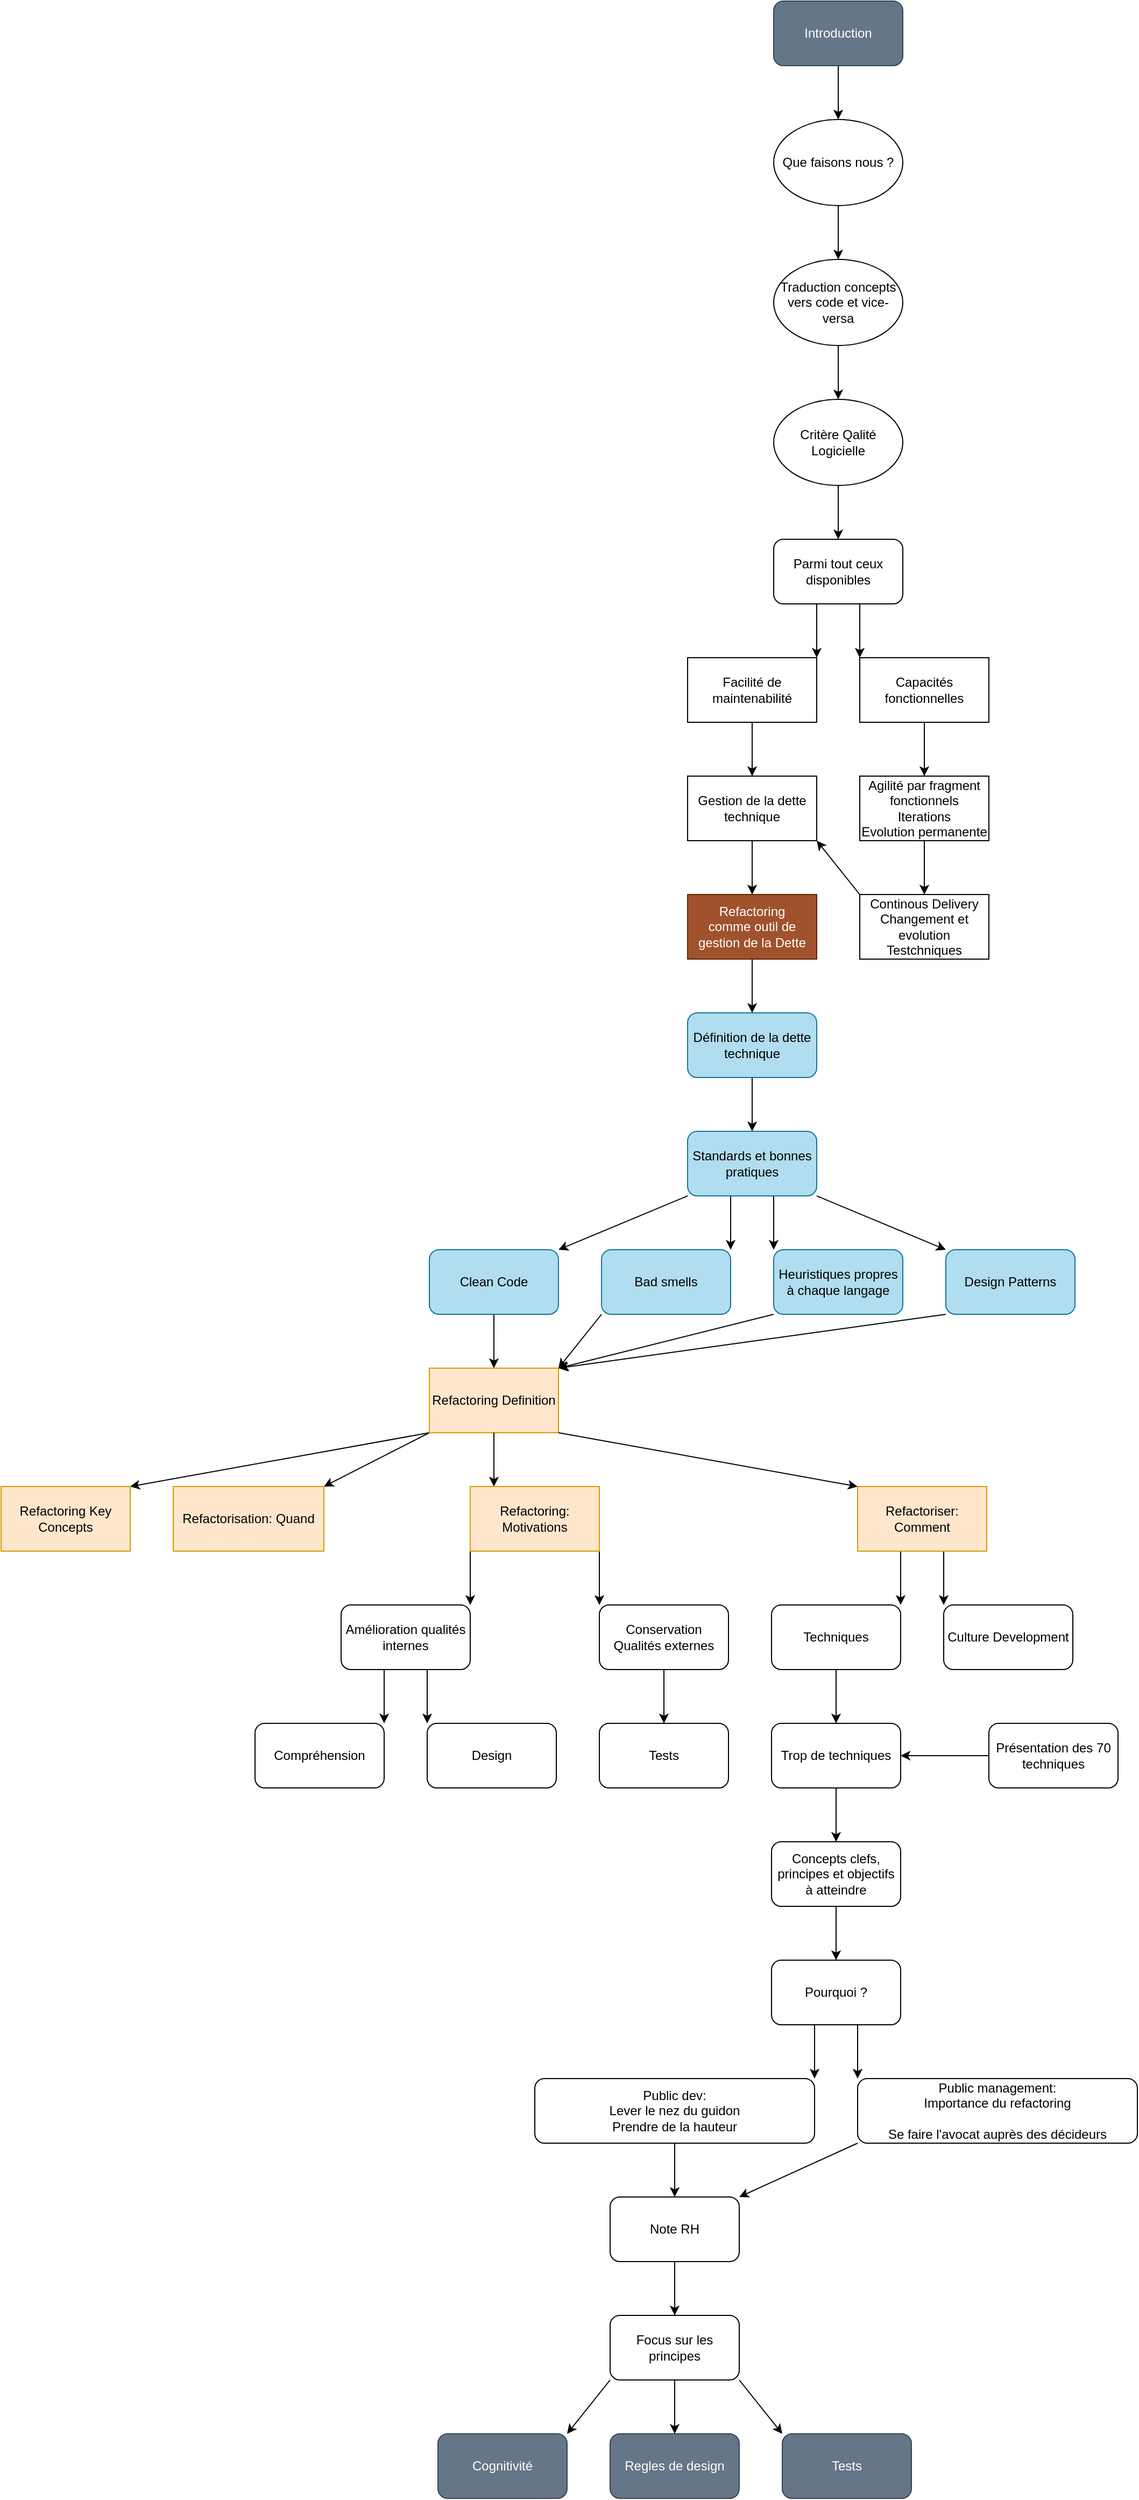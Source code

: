 <mxfile version="22.0.2" type="device" pages="6">
  <diagram name="General" id="kLNQjyoyuuj3bMbFdZwN">
    <mxGraphModel dx="2954" dy="1153" grid="1" gridSize="10" guides="1" tooltips="1" connect="1" arrows="1" fold="1" page="1" pageScale="1" pageWidth="1654" pageHeight="1169" math="0" shadow="0">
      <root>
        <mxCell id="0" />
        <mxCell id="1" parent="0" />
        <mxCell id="TGpNFd-i5hQIacdBxjd3-3" value="" style="edgeStyle=orthogonalEdgeStyle;rounded=0;orthogonalLoop=1;jettySize=auto;html=1;orthogonal=1;noEdgeStyle=1;" parent="1" source="TGpNFd-i5hQIacdBxjd3-1" target="TGpNFd-i5hQIacdBxjd3-2" edge="1">
          <mxGeometry relative="1" as="geometry" />
        </mxCell>
        <mxCell id="TGpNFd-i5hQIacdBxjd3-1" value="Que faisons nous ?" style="ellipse;whiteSpace=wrap;html=1;" parent="1" vertex="1">
          <mxGeometry x="1018" y="110" width="120" height="80" as="geometry" />
        </mxCell>
        <mxCell id="TGpNFd-i5hQIacdBxjd3-5" value="" style="edgeStyle=orthogonalEdgeStyle;rounded=0;orthogonalLoop=1;jettySize=auto;html=1;labelBorderColor=default;noEdgeStyle=1;orthogonal=1;" parent="1" source="TGpNFd-i5hQIacdBxjd3-2" target="TGpNFd-i5hQIacdBxjd3-4" edge="1">
          <mxGeometry relative="1" as="geometry">
            <mxPoint as="offset" />
          </mxGeometry>
        </mxCell>
        <mxCell id="TGpNFd-i5hQIacdBxjd3-2" value="Traduction concepts vers code et vice-versa" style="ellipse;whiteSpace=wrap;html=1;" parent="1" vertex="1">
          <mxGeometry x="1018" y="240" width="120" height="80" as="geometry" />
        </mxCell>
        <mxCell id="TGpNFd-i5hQIacdBxjd3-7" value="" style="edgeStyle=orthogonalEdgeStyle;rounded=0;orthogonalLoop=1;jettySize=auto;html=1;noEdgeStyle=1;orthogonal=1;entryDx=0;entryDy=0;" parent="1" source="TGpNFd-i5hQIacdBxjd3-4" target="mxeBU-QVzxsMEvFMu4qf-2" edge="1">
          <mxGeometry relative="1" as="geometry" />
        </mxCell>
        <mxCell id="TGpNFd-i5hQIacdBxjd3-36" value="" style="edgeStyle=orthogonalEdgeStyle;rounded=0;orthogonalLoop=1;jettySize=auto;html=1;noEdgeStyle=1;orthogonal=1;exitDx=0;exitDy=0;" parent="1" source="mxeBU-QVzxsMEvFMu4qf-2" target="TGpNFd-i5hQIacdBxjd3-35" edge="1">
          <mxGeometry relative="1" as="geometry" />
        </mxCell>
        <mxCell id="TGpNFd-i5hQIacdBxjd3-4" value="Critère Qalité Logicielle" style="ellipse;whiteSpace=wrap;html=1;" parent="1" vertex="1">
          <mxGeometry x="1018" y="370" width="120" height="80" as="geometry" />
        </mxCell>
        <mxCell id="TGpNFd-i5hQIacdBxjd3-11" value="" style="edgeStyle=orthogonalEdgeStyle;rounded=0;orthogonalLoop=1;jettySize=auto;html=1;noEdgeStyle=1;orthogonal=1;" parent="1" source="TGpNFd-i5hQIacdBxjd3-6" target="TGpNFd-i5hQIacdBxjd3-10" edge="1">
          <mxGeometry relative="1" as="geometry" />
        </mxCell>
        <mxCell id="TGpNFd-i5hQIacdBxjd3-6" value="Capacités fonctionnelles" style="whiteSpace=wrap;html=1;" parent="1" vertex="1">
          <mxGeometry x="1098" y="610" width="120" height="60" as="geometry" />
        </mxCell>
        <mxCell id="TGpNFd-i5hQIacdBxjd3-13" value="" style="edgeStyle=orthogonalEdgeStyle;rounded=0;orthogonalLoop=1;jettySize=auto;html=1;noEdgeStyle=1;orthogonal=1;" parent="1" source="TGpNFd-i5hQIacdBxjd3-10" target="TGpNFd-i5hQIacdBxjd3-12" edge="1">
          <mxGeometry relative="1" as="geometry" />
        </mxCell>
        <mxCell id="TGpNFd-i5hQIacdBxjd3-10" value="Agilité par fragment fonctionnels&lt;br&gt;Iterations&lt;br&gt;Evolution permanente" style="whiteSpace=wrap;html=1;" parent="1" vertex="1">
          <mxGeometry x="1098" y="720" width="120" height="60" as="geometry" />
        </mxCell>
        <mxCell id="TGpNFd-i5hQIacdBxjd3-15" value="" style="edgeStyle=orthogonalEdgeStyle;rounded=0;orthogonalLoop=1;jettySize=auto;html=1;noEdgeStyle=1;orthogonal=1;" parent="1" source="TGpNFd-i5hQIacdBxjd3-12" target="TGpNFd-i5hQIacdBxjd3-14" edge="1">
          <mxGeometry relative="1" as="geometry" />
        </mxCell>
        <mxCell id="TGpNFd-i5hQIacdBxjd3-12" value="Continous Delivery&lt;br&gt;Changement et evolution&lt;br&gt;Testchniques" style="whiteSpace=wrap;html=1;" parent="1" vertex="1">
          <mxGeometry x="1098" y="830" width="120" height="60" as="geometry" />
        </mxCell>
        <mxCell id="TGpNFd-i5hQIacdBxjd3-17" value="" style="edgeStyle=orthogonalEdgeStyle;rounded=0;orthogonalLoop=1;jettySize=auto;html=1;noEdgeStyle=1;orthogonal=1;" parent="1" source="TGpNFd-i5hQIacdBxjd3-14" target="TGpNFd-i5hQIacdBxjd3-16" edge="1">
          <mxGeometry relative="1" as="geometry" />
        </mxCell>
        <mxCell id="TGpNFd-i5hQIacdBxjd3-14" value="Gestion de la dette technique" style="whiteSpace=wrap;html=1;" parent="1" vertex="1">
          <mxGeometry x="938" y="720" width="120" height="60" as="geometry" />
        </mxCell>
        <mxCell id="uEl4gjh0XXRTPXfiMV9t-60" style="edgeStyle=orthogonalEdgeStyle;rounded=0;orthogonalLoop=1;jettySize=auto;html=1;noEdgeStyle=1;orthogonal=1;" parent="1" source="TGpNFd-i5hQIacdBxjd3-16" target="uEl4gjh0XXRTPXfiMV9t-59" edge="1">
          <mxGeometry relative="1" as="geometry" />
        </mxCell>
        <mxCell id="TGpNFd-i5hQIacdBxjd3-16" value="Refactoring&lt;br&gt;comme outil de gestion de la Dette" style="whiteSpace=wrap;html=1;fillColor=#a0522d;fontColor=#ffffff;strokeColor=#6D1F00;" parent="1" vertex="1">
          <mxGeometry x="938" y="830" width="120" height="60" as="geometry" />
        </mxCell>
        <mxCell id="TGpNFd-i5hQIacdBxjd3-21" value="" style="edgeStyle=orthogonalEdgeStyle;rounded=0;orthogonalLoop=1;jettySize=auto;html=1;noEdgeStyle=1;orthogonal=1;" parent="1" source="TGpNFd-i5hQIacdBxjd3-18" target="TGpNFd-i5hQIacdBxjd3-20" edge="1">
          <mxGeometry relative="1" as="geometry" />
        </mxCell>
        <mxCell id="TGpNFd-i5hQIacdBxjd3-39" value="" style="edgeStyle=orthogonalEdgeStyle;rounded=0;orthogonalLoop=1;jettySize=auto;html=1;noEdgeStyle=1;orthogonal=1;" parent="1" source="TGpNFd-i5hQIacdBxjd3-18" target="TGpNFd-i5hQIacdBxjd3-38" edge="1">
          <mxGeometry relative="1" as="geometry" />
        </mxCell>
        <mxCell id="TGpNFd-i5hQIacdBxjd3-18" value="Refactoring Definition" style="whiteSpace=wrap;html=1;fillColor=#ffe6cc;strokeColor=#d79b00;" parent="1" vertex="1">
          <mxGeometry x="698" y="1270" width="120" height="60" as="geometry" />
        </mxCell>
        <mxCell id="TGpNFd-i5hQIacdBxjd3-23" value="" style="edgeStyle=orthogonalEdgeStyle;rounded=0;orthogonalLoop=1;jettySize=auto;html=1;noEdgeStyle=1;orthogonal=1;" parent="1" source="TGpNFd-i5hQIacdBxjd3-18" target="TGpNFd-i5hQIacdBxjd3-22" edge="1">
          <mxGeometry relative="1" as="geometry" />
        </mxCell>
        <mxCell id="TGpNFd-i5hQIacdBxjd3-20" value="Refactoring Key Concepts" style="whiteSpace=wrap;html=1;fillColor=#ffe6cc;strokeColor=#d79b00;" parent="1" vertex="1">
          <mxGeometry x="300" y="1380" width="120" height="60" as="geometry" />
        </mxCell>
        <mxCell id="TGpNFd-i5hQIacdBxjd3-25" value="" style="edgeStyle=orthogonalEdgeStyle;rounded=0;orthogonalLoop=1;jettySize=auto;html=1;noEdgeStyle=1;orthogonal=1;" parent="1" source="TGpNFd-i5hQIacdBxjd3-22" target="TGpNFd-i5hQIacdBxjd3-24" edge="1">
          <mxGeometry relative="1" as="geometry" />
        </mxCell>
        <mxCell id="TGpNFd-i5hQIacdBxjd3-32" value="" style="edgeStyle=orthogonalEdgeStyle;rounded=0;orthogonalLoop=1;jettySize=auto;html=1;noEdgeStyle=1;orthogonal=1;" parent="1" source="TGpNFd-i5hQIacdBxjd3-22" target="TGpNFd-i5hQIacdBxjd3-31" edge="1">
          <mxGeometry relative="1" as="geometry" />
        </mxCell>
        <mxCell id="TGpNFd-i5hQIacdBxjd3-22" value="Refactoring: Motivations" style="whiteSpace=wrap;html=1;fillColor=#ffe6cc;strokeColor=#d79b00;" parent="1" vertex="1">
          <mxGeometry x="736" y="1380" width="120" height="60" as="geometry" />
        </mxCell>
        <mxCell id="TGpNFd-i5hQIacdBxjd3-27" value="" style="edgeStyle=orthogonalEdgeStyle;rounded=0;orthogonalLoop=1;jettySize=auto;html=1;noEdgeStyle=1;orthogonal=1;" parent="1" source="TGpNFd-i5hQIacdBxjd3-24" target="TGpNFd-i5hQIacdBxjd3-26" edge="1">
          <mxGeometry relative="1" as="geometry" />
        </mxCell>
        <mxCell id="TGpNFd-i5hQIacdBxjd3-30" value="" style="edgeStyle=orthogonalEdgeStyle;rounded=0;orthogonalLoop=1;jettySize=auto;html=1;noEdgeStyle=1;orthogonal=1;" parent="1" source="TGpNFd-i5hQIacdBxjd3-24" target="TGpNFd-i5hQIacdBxjd3-29" edge="1">
          <mxGeometry relative="1" as="geometry" />
        </mxCell>
        <mxCell id="TGpNFd-i5hQIacdBxjd3-24" value="Amélioration qualités internes" style="rounded=1;whiteSpace=wrap;html=1;" parent="1" vertex="1">
          <mxGeometry x="616" y="1490" width="120" height="60" as="geometry" />
        </mxCell>
        <mxCell id="TGpNFd-i5hQIacdBxjd3-26" value="Compréhension" style="whiteSpace=wrap;html=1;rounded=1;" parent="1" vertex="1">
          <mxGeometry x="536" y="1600" width="120" height="60" as="geometry" />
        </mxCell>
        <mxCell id="TGpNFd-i5hQIacdBxjd3-29" value="Design" style="whiteSpace=wrap;html=1;rounded=1;" parent="1" vertex="1">
          <mxGeometry x="696" y="1600" width="120" height="60" as="geometry" />
        </mxCell>
        <mxCell id="TGpNFd-i5hQIacdBxjd3-34" value="" style="edgeStyle=orthogonalEdgeStyle;rounded=0;orthogonalLoop=1;jettySize=auto;html=1;noEdgeStyle=1;orthogonal=1;" parent="1" source="TGpNFd-i5hQIacdBxjd3-31" target="TGpNFd-i5hQIacdBxjd3-33" edge="1">
          <mxGeometry relative="1" as="geometry" />
        </mxCell>
        <mxCell id="TGpNFd-i5hQIacdBxjd3-31" value="Conservation Qualités externes" style="rounded=1;whiteSpace=wrap;html=1;" parent="1" vertex="1">
          <mxGeometry x="856" y="1490" width="120" height="60" as="geometry" />
        </mxCell>
        <mxCell id="TGpNFd-i5hQIacdBxjd3-33" value="Tests" style="whiteSpace=wrap;html=1;rounded=1;" parent="1" vertex="1">
          <mxGeometry x="856" y="1600" width="120" height="60" as="geometry" />
        </mxCell>
        <mxCell id="TGpNFd-i5hQIacdBxjd3-37" style="edgeStyle=orthogonalEdgeStyle;rounded=0;orthogonalLoop=1;jettySize=auto;html=1;noEdgeStyle=1;orthogonal=1;" parent="1" source="TGpNFd-i5hQIacdBxjd3-35" target="TGpNFd-i5hQIacdBxjd3-14" edge="1">
          <mxGeometry relative="1" as="geometry" />
        </mxCell>
        <mxCell id="TGpNFd-i5hQIacdBxjd3-35" value="Facilité de maintenabilité" style="whiteSpace=wrap;html=1;" parent="1" vertex="1">
          <mxGeometry x="938" y="610" width="120" height="60" as="geometry" />
        </mxCell>
        <mxCell id="TGpNFd-i5hQIacdBxjd3-41" value="" style="edgeStyle=orthogonalEdgeStyle;rounded=0;orthogonalLoop=1;jettySize=auto;html=1;noEdgeStyle=1;orthogonal=1;" parent="1" source="TGpNFd-i5hQIacdBxjd3-18" target="TGpNFd-i5hQIacdBxjd3-40" edge="1">
          <mxGeometry relative="1" as="geometry" />
        </mxCell>
        <mxCell id="TGpNFd-i5hQIacdBxjd3-38" value="Refactorisation: Quand" style="whiteSpace=wrap;html=1;fillColor=#ffe6cc;strokeColor=#d79b00;" parent="1" vertex="1">
          <mxGeometry x="460" y="1380" width="140" height="60" as="geometry" />
        </mxCell>
        <mxCell id="TGpNFd-i5hQIacdBxjd3-43" value="" style="edgeStyle=orthogonalEdgeStyle;rounded=0;orthogonalLoop=1;jettySize=auto;html=1;noEdgeStyle=1;orthogonal=1;" parent="1" source="TGpNFd-i5hQIacdBxjd3-40" target="TGpNFd-i5hQIacdBxjd3-42" edge="1">
          <mxGeometry relative="1" as="geometry" />
        </mxCell>
        <mxCell id="TGpNFd-i5hQIacdBxjd3-45" value="" style="edgeStyle=orthogonalEdgeStyle;rounded=0;orthogonalLoop=1;jettySize=auto;html=1;noEdgeStyle=1;orthogonal=1;" parent="1" source="TGpNFd-i5hQIacdBxjd3-40" target="TGpNFd-i5hQIacdBxjd3-44" edge="1">
          <mxGeometry relative="1" as="geometry" />
        </mxCell>
        <mxCell id="TGpNFd-i5hQIacdBxjd3-40" value="Refactoriser: Comment" style="whiteSpace=wrap;html=1;fillColor=#ffe6cc;strokeColor=#d79b00;" parent="1" vertex="1">
          <mxGeometry x="1096" y="1380" width="120" height="60" as="geometry" />
        </mxCell>
        <mxCell id="TGpNFd-i5hQIacdBxjd3-47" style="edgeStyle=orthogonalEdgeStyle;rounded=0;orthogonalLoop=1;jettySize=auto;html=1;noEdgeStyle=1;orthogonal=1;" parent="1" source="TGpNFd-i5hQIacdBxjd3-42" target="TGpNFd-i5hQIacdBxjd3-48" edge="1">
          <mxGeometry relative="1" as="geometry">
            <mxPoint x="790" y="880" as="targetPoint" />
          </mxGeometry>
        </mxCell>
        <mxCell id="TGpNFd-i5hQIacdBxjd3-42" value="Techniques" style="rounded=1;whiteSpace=wrap;html=1;" parent="1" vertex="1">
          <mxGeometry x="1016" y="1490" width="120" height="60" as="geometry" />
        </mxCell>
        <mxCell id="TGpNFd-i5hQIacdBxjd3-44" value="Culture Development" style="rounded=1;whiteSpace=wrap;html=1;" parent="1" vertex="1">
          <mxGeometry x="1176" y="1490" width="120" height="60" as="geometry" />
        </mxCell>
        <mxCell id="uEl4gjh0XXRTPXfiMV9t-2" value="" style="edgeStyle=orthogonalEdgeStyle;rounded=0;orthogonalLoop=1;jettySize=auto;html=1;noEdgeStyle=1;orthogonal=1;" parent="1" source="TGpNFd-i5hQIacdBxjd3-48" target="uEl4gjh0XXRTPXfiMV9t-1" edge="1">
          <mxGeometry relative="1" as="geometry" />
        </mxCell>
        <mxCell id="TGpNFd-i5hQIacdBxjd3-48" value="Trop de techniques" style="rounded=1;whiteSpace=wrap;html=1;" parent="1" vertex="1">
          <mxGeometry x="1016" y="1600" width="120" height="60" as="geometry" />
        </mxCell>
        <mxCell id="TGpNFd-i5hQIacdBxjd3-50" style="edgeStyle=orthogonalEdgeStyle;rounded=0;orthogonalLoop=1;jettySize=auto;html=1;noEdgeStyle=1;orthogonal=1;" parent="1" source="TGpNFd-i5hQIacdBxjd3-49" target="TGpNFd-i5hQIacdBxjd3-1" edge="1">
          <mxGeometry relative="1" as="geometry" />
        </mxCell>
        <mxCell id="TGpNFd-i5hQIacdBxjd3-49" value="Introduction" style="rounded=1;whiteSpace=wrap;html=1;fillColor=#647687;fontColor=#ffffff;strokeColor=#314354;" parent="1" vertex="1">
          <mxGeometry x="1018" width="120" height="60" as="geometry" />
        </mxCell>
        <mxCell id="uEl4gjh0XXRTPXfiMV9t-4" value="" style="edgeStyle=orthogonalEdgeStyle;rounded=0;orthogonalLoop=1;jettySize=auto;html=1;noEdgeStyle=1;orthogonal=1;" parent="1" source="uEl4gjh0XXRTPXfiMV9t-1" target="uEl4gjh0XXRTPXfiMV9t-3" edge="1">
          <mxGeometry relative="1" as="geometry" />
        </mxCell>
        <mxCell id="uEl4gjh0XXRTPXfiMV9t-1" value="Concepts clefs, principes et objectifs à atteindre" style="whiteSpace=wrap;html=1;rounded=1;" parent="1" vertex="1">
          <mxGeometry x="1016" y="1710" width="120" height="60" as="geometry" />
        </mxCell>
        <mxCell id="uEl4gjh0XXRTPXfiMV9t-13" style="edgeStyle=orthogonalEdgeStyle;rounded=0;orthogonalLoop=1;jettySize=auto;html=1;noEdgeStyle=1;orthogonal=1;" parent="1" source="uEl4gjh0XXRTPXfiMV9t-3" target="uEl4gjh0XXRTPXfiMV9t-5" edge="1">
          <mxGeometry relative="1" as="geometry">
            <mxPoint x="470.027" y="2563" as="targetPoint" />
          </mxGeometry>
        </mxCell>
        <mxCell id="uEl4gjh0XXRTPXfiMV9t-18" style="edgeStyle=orthogonalEdgeStyle;rounded=0;orthogonalLoop=1;jettySize=auto;html=1;noEdgeStyle=1;orthogonal=1;" parent="1" source="uEl4gjh0XXRTPXfiMV9t-3" target="uEl4gjh0XXRTPXfiMV9t-7" edge="1">
          <mxGeometry relative="1" as="geometry" />
        </mxCell>
        <mxCell id="uEl4gjh0XXRTPXfiMV9t-3" value="Pourquoi ?" style="whiteSpace=wrap;html=1;rounded=1;" parent="1" vertex="1">
          <mxGeometry x="1016" y="1820" width="120" height="60" as="geometry" />
        </mxCell>
        <mxCell id="uEl4gjh0XXRTPXfiMV9t-17" value="" style="edgeStyle=orthogonalEdgeStyle;rounded=0;orthogonalLoop=1;jettySize=auto;html=1;noEdgeStyle=1;orthogonal=1;" parent="1" source="uEl4gjh0XXRTPXfiMV9t-19" target="uEl4gjh0XXRTPXfiMV9t-16" edge="1">
          <mxGeometry relative="1" as="geometry" />
        </mxCell>
        <mxCell id="uEl4gjh0XXRTPXfiMV9t-25" style="edgeStyle=orthogonalEdgeStyle;rounded=0;orthogonalLoop=1;jettySize=auto;html=1;noEdgeStyle=1;orthogonal=1;" parent="1" source="uEl4gjh0XXRTPXfiMV9t-14" target="uEl4gjh0XXRTPXfiMV9t-19" edge="1">
          <mxGeometry relative="1" as="geometry" />
        </mxCell>
        <mxCell id="uEl4gjh0XXRTPXfiMV9t-14" value="Note RH" style="whiteSpace=wrap;html=1;rounded=1;" parent="1" vertex="1">
          <mxGeometry x="866" y="2040" width="120" height="60" as="geometry" />
        </mxCell>
        <mxCell id="uEl4gjh0XXRTPXfiMV9t-16" value="Cognitivité" style="whiteSpace=wrap;html=1;rounded=1;fillColor=#647687;fontColor=#ffffff;strokeColor=#314354;" parent="1" vertex="1">
          <mxGeometry x="706" y="2260" width="120" height="60" as="geometry" />
        </mxCell>
        <mxCell id="uEl4gjh0XXRTPXfiMV9t-26" style="edgeStyle=orthogonalEdgeStyle;rounded=0;orthogonalLoop=1;jettySize=auto;html=1;noEdgeStyle=1;orthogonal=1;" parent="1" source="uEl4gjh0XXRTPXfiMV9t-5" target="uEl4gjh0XXRTPXfiMV9t-14" edge="1">
          <mxGeometry relative="1" as="geometry" />
        </mxCell>
        <mxCell id="uEl4gjh0XXRTPXfiMV9t-5" value="Public dev:&lt;br&gt;Lever le nez du guidon&lt;br&gt;Prendre de la hauteur" style="whiteSpace=wrap;html=1;rounded=1;" parent="1" vertex="1">
          <mxGeometry x="796" y="1930" width="260" height="60" as="geometry" />
        </mxCell>
        <mxCell id="uEl4gjh0XXRTPXfiMV9t-27" style="edgeStyle=orthogonalEdgeStyle;rounded=0;orthogonalLoop=1;jettySize=auto;html=1;noEdgeStyle=1;orthogonal=1;" parent="1" source="uEl4gjh0XXRTPXfiMV9t-7" target="uEl4gjh0XXRTPXfiMV9t-14" edge="1">
          <mxGeometry relative="1" as="geometry" />
        </mxCell>
        <mxCell id="uEl4gjh0XXRTPXfiMV9t-7" value="Public management:&lt;br&gt;Importance du refactoring&lt;br&gt;&lt;br&gt;Se faire l&#39;avocat auprès des décideurs" style="whiteSpace=wrap;rounded=1;html=1;" parent="1" vertex="1">
          <mxGeometry x="1096" y="1930" width="260" height="60" as="geometry" />
        </mxCell>
        <mxCell id="uEl4gjh0XXRTPXfiMV9t-21" value="" style="edgeStyle=orthogonalEdgeStyle;rounded=0;orthogonalLoop=1;jettySize=auto;html=1;noEdgeStyle=1;orthogonal=1;" parent="1" source="uEl4gjh0XXRTPXfiMV9t-19" target="uEl4gjh0XXRTPXfiMV9t-20" edge="1">
          <mxGeometry relative="1" as="geometry" />
        </mxCell>
        <mxCell id="uEl4gjh0XXRTPXfiMV9t-24" style="edgeStyle=orthogonalEdgeStyle;rounded=0;orthogonalLoop=1;jettySize=auto;html=1;noEdgeStyle=1;orthogonal=1;" parent="1" source="uEl4gjh0XXRTPXfiMV9t-19" target="uEl4gjh0XXRTPXfiMV9t-23" edge="1">
          <mxGeometry relative="1" as="geometry" />
        </mxCell>
        <mxCell id="uEl4gjh0XXRTPXfiMV9t-19" value="Focus sur les principes" style="rounded=1;whiteSpace=wrap;html=1;" parent="1" vertex="1">
          <mxGeometry x="866" y="2150" width="120" height="60" as="geometry" />
        </mxCell>
        <mxCell id="uEl4gjh0XXRTPXfiMV9t-20" value="Regles de design" style="whiteSpace=wrap;html=1;rounded=1;fillColor=#647687;fontColor=#ffffff;strokeColor=#314354;" parent="1" vertex="1">
          <mxGeometry x="866" y="2260" width="120" height="60" as="geometry" />
        </mxCell>
        <mxCell id="uEl4gjh0XXRTPXfiMV9t-23" value="Tests" style="rounded=1;whiteSpace=wrap;html=1;fillColor=#647687;fontColor=#ffffff;strokeColor=#314354;" parent="1" vertex="1">
          <mxGeometry x="1026" y="2260" width="120" height="60" as="geometry" />
        </mxCell>
        <mxCell id="uEl4gjh0XXRTPXfiMV9t-62" value="" style="edgeStyle=orthogonalEdgeStyle;rounded=0;orthogonalLoop=1;jettySize=auto;html=1;noEdgeStyle=1;orthogonal=1;" parent="1" source="uEl4gjh0XXRTPXfiMV9t-59" target="uEl4gjh0XXRTPXfiMV9t-61" edge="1">
          <mxGeometry relative="1" as="geometry" />
        </mxCell>
        <mxCell id="uEl4gjh0XXRTPXfiMV9t-59" value="Définition de la dette technique" style="rounded=1;whiteSpace=wrap;html=1;fillColor=#b1ddf0;strokeColor=#10739e;" parent="1" vertex="1">
          <mxGeometry x="938" y="940" width="120" height="60" as="geometry" />
        </mxCell>
        <mxCell id="uEl4gjh0XXRTPXfiMV9t-64" value="" style="edgeStyle=orthogonalEdgeStyle;rounded=0;orthogonalLoop=1;jettySize=auto;html=1;noEdgeStyle=1;orthogonal=1;" parent="1" source="uEl4gjh0XXRTPXfiMV9t-61" target="uEl4gjh0XXRTPXfiMV9t-63" edge="1">
          <mxGeometry relative="1" as="geometry" />
        </mxCell>
        <mxCell id="uEl4gjh0XXRTPXfiMV9t-66" value="" style="edgeStyle=orthogonalEdgeStyle;rounded=0;orthogonalLoop=1;jettySize=auto;html=1;noEdgeStyle=1;orthogonal=1;" parent="1" source="uEl4gjh0XXRTPXfiMV9t-61" target="uEl4gjh0XXRTPXfiMV9t-65" edge="1">
          <mxGeometry relative="1" as="geometry" />
        </mxCell>
        <mxCell id="uEl4gjh0XXRTPXfiMV9t-68" value="" style="edgeStyle=orthogonalEdgeStyle;rounded=0;orthogonalLoop=1;jettySize=auto;html=1;noEdgeStyle=1;orthogonal=1;" parent="1" source="uEl4gjh0XXRTPXfiMV9t-61" target="uEl4gjh0XXRTPXfiMV9t-67" edge="1">
          <mxGeometry relative="1" as="geometry" />
        </mxCell>
        <mxCell id="A44v7iCmcNaHL4IDbiHd-2" value="" style="edgeStyle=orthogonalEdgeStyle;rounded=0;orthogonalLoop=1;jettySize=auto;html=1;noEdgeStyle=1;orthogonal=1;" edge="1" parent="1" source="uEl4gjh0XXRTPXfiMV9t-61" target="A44v7iCmcNaHL4IDbiHd-1">
          <mxGeometry relative="1" as="geometry" />
        </mxCell>
        <mxCell id="uEl4gjh0XXRTPXfiMV9t-61" value="Standards et bonnes pratiques" style="whiteSpace=wrap;html=1;rounded=1;fillColor=#b1ddf0;strokeColor=#10739e;" parent="1" vertex="1">
          <mxGeometry x="938" y="1050" width="120" height="60" as="geometry" />
        </mxCell>
        <mxCell id="uEl4gjh0XXRTPXfiMV9t-74" style="edgeStyle=orthogonalEdgeStyle;rounded=0;orthogonalLoop=1;jettySize=auto;html=1;noEdgeStyle=1;orthogonal=1;" parent="1" source="uEl4gjh0XXRTPXfiMV9t-63" target="TGpNFd-i5hQIacdBxjd3-18" edge="1">
          <mxGeometry relative="1" as="geometry" />
        </mxCell>
        <mxCell id="uEl4gjh0XXRTPXfiMV9t-63" value="Clean Code" style="whiteSpace=wrap;html=1;rounded=1;fillColor=#b1ddf0;strokeColor=#10739e;" parent="1" vertex="1">
          <mxGeometry x="698" y="1160" width="120" height="60" as="geometry" />
        </mxCell>
        <mxCell id="uEl4gjh0XXRTPXfiMV9t-75" style="edgeStyle=orthogonalEdgeStyle;rounded=0;orthogonalLoop=1;jettySize=auto;html=1;noEdgeStyle=1;orthogonal=1;" parent="1" source="uEl4gjh0XXRTPXfiMV9t-65" target="TGpNFd-i5hQIacdBxjd3-18" edge="1">
          <mxGeometry relative="1" as="geometry" />
        </mxCell>
        <mxCell id="uEl4gjh0XXRTPXfiMV9t-65" value="Bad smells" style="whiteSpace=wrap;html=1;rounded=1;fillColor=#b1ddf0;strokeColor=#10739e;" parent="1" vertex="1">
          <mxGeometry x="858" y="1160" width="120" height="60" as="geometry" />
        </mxCell>
        <mxCell id="uEl4gjh0XXRTPXfiMV9t-76" style="edgeStyle=orthogonalEdgeStyle;rounded=0;orthogonalLoop=1;jettySize=auto;html=1;noEdgeStyle=1;orthogonal=1;" parent="1" source="uEl4gjh0XXRTPXfiMV9t-67" target="TGpNFd-i5hQIacdBxjd3-18" edge="1">
          <mxGeometry relative="1" as="geometry" />
        </mxCell>
        <mxCell id="uEl4gjh0XXRTPXfiMV9t-67" value="Heuristiques propres à chaque langage" style="whiteSpace=wrap;html=1;rounded=1;fillColor=#b1ddf0;strokeColor=#10739e;" parent="1" vertex="1">
          <mxGeometry x="1018" y="1160" width="120" height="60" as="geometry" />
        </mxCell>
        <mxCell id="mxeBU-QVzxsMEvFMu4qf-3" style="rounded=0;orthogonalLoop=1;jettySize=auto;html=1;noEdgeStyle=1;orthogonal=1;edgeStyle=orthogonalEdgeStyle;" parent="1" source="mxeBU-QVzxsMEvFMu4qf-2" target="TGpNFd-i5hQIacdBxjd3-6" edge="1">
          <mxGeometry relative="1" as="geometry" />
        </mxCell>
        <mxCell id="mxeBU-QVzxsMEvFMu4qf-2" value="Parmi tout ceux disponibles" style="rounded=1;whiteSpace=wrap;html=1;" parent="1" vertex="1">
          <mxGeometry x="1018" y="500" width="120" height="60" as="geometry" />
        </mxCell>
        <mxCell id="A44v7iCmcNaHL4IDbiHd-4" style="edgeStyle=orthogonalEdgeStyle;rounded=0;orthogonalLoop=1;jettySize=auto;html=1;" edge="1" parent="1" source="mxeBU-QVzxsMEvFMu4qf-4" target="TGpNFd-i5hQIacdBxjd3-48">
          <mxGeometry relative="1" as="geometry" />
        </mxCell>
        <mxCell id="mxeBU-QVzxsMEvFMu4qf-4" value="Présentation des 70 techniques" style="rounded=1;whiteSpace=wrap;html=1;" parent="1" vertex="1">
          <mxGeometry x="1218" y="1600" width="120" height="60" as="geometry" />
        </mxCell>
        <mxCell id="A44v7iCmcNaHL4IDbiHd-3" style="edgeStyle=orthogonalEdgeStyle;rounded=0;orthogonalLoop=1;jettySize=auto;html=1;noEdgeStyle=1;orthogonal=1;" edge="1" parent="1" source="A44v7iCmcNaHL4IDbiHd-1" target="TGpNFd-i5hQIacdBxjd3-18">
          <mxGeometry relative="1" as="geometry" />
        </mxCell>
        <mxCell id="A44v7iCmcNaHL4IDbiHd-1" value="Design Patterns" style="whiteSpace=wrap;html=1;rounded=1;fillColor=#b1ddf0;strokeColor=#10739e;" vertex="1" parent="1">
          <mxGeometry x="1178" y="1160" width="120" height="60" as="geometry" />
        </mxCell>
      </root>
    </mxGraphModel>
  </diagram>
  <diagram id="Dy8m5e5Hw0XOrTgv5VJQ" name="Cognitivé">
    <mxGraphModel dx="2954" dy="1153" grid="1" gridSize="10" guides="1" tooltips="1" connect="1" arrows="1" fold="1" page="1" pageScale="1" pageWidth="1654" pageHeight="1169" math="0" shadow="0">
      <root>
        <mxCell id="0" />
        <mxCell id="1" parent="0" />
        <mxCell id="7ljnFgdD0IWWedaK0qow-1" value="" style="edgeStyle=orthogonalEdgeStyle;rounded=0;orthogonalLoop=1;jettySize=auto;html=1;noEdgeStyle=1;orthogonal=1;" parent="1" source="7ljnFgdD0IWWedaK0qow-4" target="7ljnFgdD0IWWedaK0qow-6" edge="1">
          <mxGeometry relative="1" as="geometry" />
        </mxCell>
        <mxCell id="7ljnFgdD0IWWedaK0qow-2" value="" style="edgeStyle=orthogonalEdgeStyle;rounded=0;orthogonalLoop=1;jettySize=auto;html=1;noEdgeStyle=1;orthogonal=1;" parent="1" source="7ljnFgdD0IWWedaK0qow-17" target="7ljnFgdD0IWWedaK0qow-9" edge="1">
          <mxGeometry relative="1" as="geometry" />
        </mxCell>
        <mxCell id="7ljnFgdD0IWWedaK0qow-3" value="" style="edgeStyle=orthogonalEdgeStyle;rounded=0;orthogonalLoop=1;jettySize=auto;html=1;noEdgeStyle=1;orthogonal=1;" parent="1" source="7ljnFgdD0IWWedaK0qow-4" target="7ljnFgdD0IWWedaK0qow-25" edge="1">
          <mxGeometry relative="1" as="geometry" />
        </mxCell>
        <mxCell id="7ljnFgdD0IWWedaK0qow-4" value="Le code est un texte" style="whiteSpace=wrap;html=1;rounded=1;" parent="1" vertex="1">
          <mxGeometry x="861.808" y="220" width="120" height="60" as="geometry" />
        </mxCell>
        <mxCell id="7ljnFgdD0IWWedaK0qow-5" value="" style="edgeStyle=orthogonalEdgeStyle;rounded=0;orthogonalLoop=1;jettySize=auto;html=1;noEdgeStyle=1;orthogonal=1;" parent="1" source="7ljnFgdD0IWWedaK0qow-6" target="7ljnFgdD0IWWedaK0qow-8" edge="1">
          <mxGeometry relative="1" as="geometry" />
        </mxCell>
        <mxCell id="7ljnFgdD0IWWedaK0qow-6" value="Cerveau premier compilateur" style="whiteSpace=wrap;html=1;rounded=1;" parent="1" vertex="1">
          <mxGeometry x="781.808" y="330" width="120" height="60" as="geometry" />
        </mxCell>
        <mxCell id="7ljnFgdD0IWWedaK0qow-7" value="" style="edgeStyle=orthogonalEdgeStyle;rounded=0;orthogonalLoop=1;jettySize=auto;html=1;noEdgeStyle=1;orthogonal=1;" parent="1" source="7ljnFgdD0IWWedaK0qow-8" target="7ljnFgdD0IWWedaK0qow-19" edge="1">
          <mxGeometry relative="1" as="geometry" />
        </mxCell>
        <mxCell id="7ljnFgdD0IWWedaK0qow-8" value="Ecrit 1 fois, Lu 10 fois" style="whiteSpace=wrap;html=1;rounded=1;" parent="1" vertex="1">
          <mxGeometry x="781.808" y="440" width="120" height="60" as="geometry" />
        </mxCell>
        <mxCell id="7ljnFgdD0IWWedaK0qow-9" value="Citation: Good programmer... fool" style="whiteSpace=wrap;html=1;rounded=1;" parent="1" vertex="1">
          <mxGeometry x="621.808" y="110" width="120" height="60" as="geometry" />
        </mxCell>
        <mxCell id="7ljnFgdD0IWWedaK0qow-10" style="edgeStyle=orthogonalEdgeStyle;rounded=0;orthogonalLoop=1;jettySize=auto;html=1;noEdgeStyle=1;orthogonal=1;" parent="1" source="7ljnFgdD0IWWedaK0qow-14" target="7ljnFgdD0IWWedaK0qow-4" edge="1">
          <mxGeometry relative="1" as="geometry" />
        </mxCell>
        <mxCell id="7ljnFgdD0IWWedaK0qow-11" style="edgeStyle=orthogonalEdgeStyle;rounded=0;orthogonalLoop=1;jettySize=auto;html=1;noEdgeStyle=1;orthogonal=1;" parent="1" source="7ljnFgdD0IWWedaK0qow-14" target="7ljnFgdD0IWWedaK0qow-21" edge="1">
          <mxGeometry relative="1" as="geometry" />
        </mxCell>
        <mxCell id="7ljnFgdD0IWWedaK0qow-12" value="" style="edgeStyle=orthogonalEdgeStyle;rounded=0;orthogonalLoop=1;jettySize=auto;html=1;noEdgeStyle=1;orthogonal=1;" parent="1" source="7ljnFgdD0IWWedaK0qow-14" target="7ljnFgdD0IWWedaK0qow-23" edge="1">
          <mxGeometry relative="1" as="geometry" />
        </mxCell>
        <mxCell id="7ljnFgdD0IWWedaK0qow-13" style="edgeStyle=orthogonalEdgeStyle;rounded=0;orthogonalLoop=1;jettySize=auto;html=1;noEdgeStyle=1;orthogonal=1;" parent="1" source="7ljnFgdD0IWWedaK0qow-14" target="7ljnFgdD0IWWedaK0qow-24" edge="1">
          <mxGeometry relative="1" as="geometry" />
        </mxCell>
        <mxCell id="7ljnFgdD0IWWedaK0qow-14" value="Lecture" style="whiteSpace=wrap;html=1;rounded=1;" parent="1" vertex="1">
          <mxGeometry x="1141.808" y="110" width="120" height="60" as="geometry" />
        </mxCell>
        <mxCell id="7ljnFgdD0IWWedaK0qow-15" value="" style="edgeStyle=orthogonalEdgeStyle;rounded=0;orthogonalLoop=1;jettySize=auto;html=1;noEdgeStyle=1;orthogonal=1;" parent="1" source="7ljnFgdD0IWWedaK0qow-9" target="7ljnFgdD0IWWedaK0qow-18" edge="1">
          <mxGeometry relative="1" as="geometry" />
        </mxCell>
        <mxCell id="7ljnFgdD0IWWedaK0qow-16" style="edgeStyle=orthogonalEdgeStyle;rounded=0;orthogonalLoop=1;jettySize=auto;html=1;noEdgeStyle=1;orthogonal=1;" parent="1" source="7ljnFgdD0IWWedaK0qow-17" target="7ljnFgdD0IWWedaK0qow-14" edge="1">
          <mxGeometry relative="1" as="geometry" />
        </mxCell>
        <mxCell id="7ljnFgdD0IWWedaK0qow-17" value="Cognitivité" style="whiteSpace=wrap;html=1;rounded=1;fillColor=#647687;fontColor=#ffffff;strokeColor=#314354;" parent="1" vertex="1">
          <mxGeometry x="881.808" width="120" height="60" as="geometry" />
        </mxCell>
        <mxCell id="f93DMTu0EfWZ1BHDb3LH-2" value="" style="edgeStyle=orthogonalEdgeStyle;rounded=0;orthogonalLoop=1;jettySize=auto;html=1;" edge="1" parent="1" source="7ljnFgdD0IWWedaK0qow-18" target="f93DMTu0EfWZ1BHDb3LH-1">
          <mxGeometry relative="1" as="geometry" />
        </mxCell>
        <mxCell id="7ljnFgdD0IWWedaK0qow-18" value="Limites du cerveau" style="whiteSpace=wrap;html=1;rounded=1;" parent="1" vertex="1">
          <mxGeometry x="621.808" y="220" width="120" height="60" as="geometry" />
        </mxCell>
        <mxCell id="7ljnFgdD0IWWedaK0qow-19" value="Règles de nommage" style="whiteSpace=wrap;html=1;rounded=1;" parent="1" vertex="1">
          <mxGeometry x="781.808" y="550" width="120" height="60" as="geometry" />
        </mxCell>
        <mxCell id="7ljnFgdD0IWWedaK0qow-20" value="" style="edgeStyle=orthogonalEdgeStyle;rounded=0;orthogonalLoop=1;jettySize=auto;html=1;noEdgeStyle=1;orthogonal=1;" parent="1" source="7ljnFgdD0IWWedaK0qow-21" target="7ljnFgdD0IWWedaK0qow-22" edge="1">
          <mxGeometry relative="1" as="geometry" />
        </mxCell>
        <mxCell id="7ljnFgdD0IWWedaK0qow-21" value="Extraction des fonctions" style="rounded=1;whiteSpace=wrap;html=1;" parent="1" vertex="1">
          <mxGeometry x="1101.808" y="220" width="120" height="60" as="geometry" />
        </mxCell>
        <mxCell id="7ljnFgdD0IWWedaK0qow-22" value="Utilisation des commentaires fictifs" style="whiteSpace=wrap;html=1;rounded=1;" parent="1" vertex="1">
          <mxGeometry x="1101.808" y="330" width="120" height="60" as="geometry" />
        </mxCell>
        <mxCell id="7ljnFgdD0IWWedaK0qow-23" value="Etagement de l&#39;importance" style="whiteSpace=wrap;html=1;rounded=1;" parent="1" vertex="1">
          <mxGeometry x="1261.808" y="220" width="120" height="60" as="geometry" />
        </mxCell>
        <mxCell id="7ljnFgdD0IWWedaK0qow-24" value="Séparation par niveau d&#39;abstraction" style="rounded=1;whiteSpace=wrap;html=1;" parent="1" vertex="1">
          <mxGeometry x="1421.808" y="220" width="120" height="60" as="geometry" />
        </mxCell>
        <mxCell id="7ljnFgdD0IWWedaK0qow-25" value="Note sur les commentaires" style="whiteSpace=wrap;html=1;rounded=1;" parent="1" vertex="1">
          <mxGeometry x="941.808" y="330" width="120" height="60" as="geometry" />
        </mxCell>
        <mxCell id="f93DMTu0EfWZ1BHDb3LH-4" value="" style="edgeStyle=orthogonalEdgeStyle;rounded=0;orthogonalLoop=1;jettySize=auto;html=1;" edge="1" parent="1" source="f93DMTu0EfWZ1BHDb3LH-1" target="f93DMTu0EfWZ1BHDb3LH-3">
          <mxGeometry relative="1" as="geometry" />
        </mxCell>
        <mxCell id="f93DMTu0EfWZ1BHDb3LH-1" value="Travaux de Fielenne Hermans" style="whiteSpace=wrap;html=1;rounded=1;" vertex="1" parent="1">
          <mxGeometry x="621.808" y="330" width="120" height="60" as="geometry" />
        </mxCell>
        <mxCell id="f93DMTu0EfWZ1BHDb3LH-6" value="" style="edgeStyle=orthogonalEdgeStyle;rounded=0;orthogonalLoop=1;jettySize=auto;html=1;" edge="1" parent="1" source="f93DMTu0EfWZ1BHDb3LH-3" target="f93DMTu0EfWZ1BHDb3LH-5">
          <mxGeometry relative="1" as="geometry" />
        </mxCell>
        <mxCell id="f93DMTu0EfWZ1BHDb3LH-3" value="De débutant à expert" style="whiteSpace=wrap;html=1;rounded=1;" vertex="1" parent="1">
          <mxGeometry x="621.808" y="440" width="120" height="60" as="geometry" />
        </mxCell>
        <mxCell id="WdR17UlBkJ7Sd_eRKSDs-2" value="" style="edgeStyle=orthogonalEdgeStyle;rounded=0;orthogonalLoop=1;jettySize=auto;html=1;" edge="1" parent="1" source="f93DMTu0EfWZ1BHDb3LH-5" target="WdR17UlBkJ7Sd_eRKSDs-1">
          <mxGeometry relative="1" as="geometry" />
        </mxCell>
        <mxCell id="f93DMTu0EfWZ1BHDb3LH-5" value="Culture Dev croissante" style="whiteSpace=wrap;html=1;rounded=1;" vertex="1" parent="1">
          <mxGeometry x="621.808" y="550" width="120" height="60" as="geometry" />
        </mxCell>
        <mxCell id="WdR17UlBkJ7Sd_eRKSDs-1" value="Note RH" style="whiteSpace=wrap;html=1;rounded=1;" vertex="1" parent="1">
          <mxGeometry x="621.808" y="660" width="120" height="60" as="geometry" />
        </mxCell>
      </root>
    </mxGraphModel>
  </diagram>
  <diagram id="UyzNLBwZczh57HYiX36a" name="Design">
    <mxGraphModel dx="2954" dy="1153" grid="1" gridSize="10" guides="1" tooltips="1" connect="1" arrows="1" fold="1" page="1" pageScale="1" pageWidth="1654" pageHeight="1169" math="0" shadow="0">
      <root>
        <mxCell id="0" />
        <mxCell id="1" parent="0" />
        <mxCell id="NDHqp6ir1kQaim05KrQb-1" value="" style="edgeStyle=orthogonalEdgeStyle;rounded=0;orthogonalLoop=1;jettySize=auto;html=1;noEdgeStyle=1;orthogonal=1;" parent="1" source="NDHqp6ir1kQaim05KrQb-2" target="NDHqp6ir1kQaim05KrQb-10" edge="1">
          <mxGeometry relative="1" as="geometry">
            <Array as="points">
              <mxPoint x="510" y="72" />
              <mxPoint x="510" y="148" />
            </Array>
          </mxGeometry>
        </mxCell>
        <mxCell id="NDHqp6ir1kQaim05KrQb-2" value="Design" style="whiteSpace=wrap;html=1;rounded=1;fillColor=#647687;fontColor=#ffffff;strokeColor=#314354;" parent="1" vertex="1">
          <mxGeometry x="450" width="120" height="60" as="geometry" />
        </mxCell>
        <mxCell id="NDHqp6ir1kQaim05KrQb-3" value="" style="edgeStyle=orthogonalEdgeStyle;rounded=0;orthogonalLoop=1;jettySize=auto;html=1;noEdgeStyle=1;orthogonal=1;" parent="1" source="NDHqp6ir1kQaim05KrQb-10" target="NDHqp6ir1kQaim05KrQb-11" edge="1">
          <mxGeometry relative="1" as="geometry">
            <Array as="points">
              <mxPoint x="541.429" y="234" />
              <mxPoint x="810" y="308" />
            </Array>
          </mxGeometry>
        </mxCell>
        <mxCell id="NDHqp6ir1kQaim05KrQb-5" value="" style="edgeStyle=orthogonalEdgeStyle;rounded=0;orthogonalLoop=1;jettySize=auto;html=1;noEdgeStyle=1;orthogonal=1;" parent="1" source="NDHqp6ir1kQaim05KrQb-10" target="NDHqp6ir1kQaim05KrQb-16" edge="1">
          <mxGeometry relative="1" as="geometry">
            <Array as="points">
              <mxPoint x="525.714" y="236" />
              <mxPoint x="660" y="308" />
            </Array>
          </mxGeometry>
        </mxCell>
        <mxCell id="NDHqp6ir1kQaim05KrQb-6" value="" style="edgeStyle=orthogonalEdgeStyle;rounded=0;orthogonalLoop=1;jettySize=auto;html=1;noEdgeStyle=1;orthogonal=1;" parent="1" source="NDHqp6ir1kQaim05KrQb-10" target="NDHqp6ir1kQaim05KrQb-18" edge="1">
          <mxGeometry relative="1" as="geometry">
            <Array as="points">
              <mxPoint x="494.286" y="236" />
              <mxPoint x="360" y="308" />
            </Array>
          </mxGeometry>
        </mxCell>
        <mxCell id="NDHqp6ir1kQaim05KrQb-7" value="" style="edgeStyle=orthogonalEdgeStyle;rounded=0;orthogonalLoop=1;jettySize=auto;html=1;noEdgeStyle=1;orthogonal=1;" parent="1" source="NDHqp6ir1kQaim05KrQb-10" target="NDHqp6ir1kQaim05KrQb-20" edge="1">
          <mxGeometry relative="1" as="geometry">
            <Array as="points">
              <mxPoint x="510" y="238" />
              <mxPoint x="510" y="308" />
            </Array>
          </mxGeometry>
        </mxCell>
        <mxCell id="NDHqp6ir1kQaim05KrQb-8" value="" style="edgeStyle=orthogonalEdgeStyle;rounded=0;orthogonalLoop=1;jettySize=auto;html=1;noEdgeStyle=1;orthogonal=1;" parent="1" source="NDHqp6ir1kQaim05KrQb-10" target="NDHqp6ir1kQaim05KrQb-22" edge="1">
          <mxGeometry relative="1" as="geometry">
            <Array as="points">
              <mxPoint x="478.571" y="234" />
              <mxPoint x="210" y="308" />
            </Array>
          </mxGeometry>
        </mxCell>
        <mxCell id="NDHqp6ir1kQaim05KrQb-9" style="edgeStyle=orthogonalEdgeStyle;rounded=0;orthogonalLoop=1;jettySize=auto;html=1;noEdgeStyle=1;orthogonal=1;" parent="1" source="NDHqp6ir1kQaim05KrQb-10" target="NDHqp6ir1kQaim05KrQb-23" edge="1">
          <mxGeometry relative="1" as="geometry">
            <mxPoint x="2000" y="440" as="targetPoint" />
            <Array as="points">
              <mxPoint x="462.857" y="232" />
              <mxPoint x="60" y="308" />
            </Array>
          </mxGeometry>
        </mxCell>
        <mxCell id="NDHqp6ir1kQaim05KrQb-10" value="Quelles sont les signes d&#39;un bon design ?" style="whiteSpace=wrap;html=1;rounded=1;" parent="1" vertex="1">
          <mxGeometry x="450" y="160" width="120" height="60" as="geometry" />
        </mxCell>
        <mxCell id="NDHqp6ir1kQaim05KrQb-11" value="Ne traitons pas les problèmes de performances ou de sécurité" style="whiteSpace=wrap;html=1;rounded=1;" parent="1" vertex="1">
          <mxGeometry x="750" y="320" width="120" height="60" as="geometry" />
        </mxCell>
        <mxCell id="NDHqp6ir1kQaim05KrQb-14" value="" style="edgeStyle=orthogonalEdgeStyle;rounded=0;orthogonalLoop=1;jettySize=auto;html=1;noEdgeStyle=1;orthogonal=1;" parent="1" source="NDHqp6ir1kQaim05KrQb-16" target="NDHqp6ir1kQaim05KrQb-25" edge="1">
          <mxGeometry relative="1" as="geometry">
            <Array as="points">
              <mxPoint x="687.5" y="392" />
              <mxPoint x="930" y="468" />
            </Array>
          </mxGeometry>
        </mxCell>
        <mxCell id="NDHqp6ir1kQaim05KrQb-15" style="edgeStyle=orthogonalEdgeStyle;rounded=0;orthogonalLoop=1;jettySize=auto;html=1;noEdgeStyle=1;orthogonal=1;" parent="1" source="NDHqp6ir1kQaim05KrQb-16" target="NDHqp6ir1kQaim05KrQb-27" edge="1">
          <mxGeometry relative="1" as="geometry">
            <Array as="points">
              <mxPoint x="632.5" y="392" />
              <mxPoint x="807.5" y="468" />
            </Array>
          </mxGeometry>
        </mxCell>
        <mxCell id="NDHqp6ir1kQaim05KrQb-16" value="Modularité" style="rounded=1;whiteSpace=wrap;html=1;" parent="1" vertex="1">
          <mxGeometry x="600" y="320" width="120" height="60" as="geometry" />
        </mxCell>
        <mxCell id="NDHqp6ir1kQaim05KrQb-17" style="edgeStyle=orthogonalEdgeStyle;rounded=0;orthogonalLoop=1;jettySize=auto;html=1;noEdgeStyle=1;orthogonal=1;" parent="1" source="NDHqp6ir1kQaim05KrQb-18" target="NDHqp6ir1kQaim05KrQb-29" edge="1">
          <mxGeometry relative="1" as="geometry">
            <Array as="points">
              <mxPoint x="323.333" y="392" />
              <mxPoint x="156.667" y="468" />
            </Array>
          </mxGeometry>
        </mxCell>
        <mxCell id="NDHqp6ir1kQaim05KrQb-55" style="edgeStyle=orthogonalEdgeStyle;rounded=0;orthogonalLoop=1;jettySize=auto;html=1;noEdgeStyle=1;orthogonal=1;" parent="1" source="NDHqp6ir1kQaim05KrQb-18" target="NDHqp6ir1kQaim05KrQb-54" edge="1">
          <mxGeometry relative="1" as="geometry">
            <Array as="points">
              <mxPoint x="360" y="394" />
              <mxPoint x="447.5" y="468" />
            </Array>
          </mxGeometry>
        </mxCell>
        <mxCell id="NDHqp6ir1kQaim05KrQb-58" style="edgeStyle=orthogonalEdgeStyle;rounded=0;orthogonalLoop=1;jettySize=auto;html=1;noEdgeStyle=1;orthogonal=1;" parent="1" source="NDHqp6ir1kQaim05KrQb-18" target="NDHqp6ir1kQaim05KrQb-57" edge="1">
          <mxGeometry relative="1" as="geometry">
            <Array as="points">
              <mxPoint x="396.667" y="392" />
              <mxPoint x="510" y="430" />
              <mxPoint x="510" y="590" />
              <mxPoint x="585" y="590" />
              <mxPoint x="585" y="750" />
              <mxPoint x="523.75" y="786" />
            </Array>
          </mxGeometry>
        </mxCell>
        <mxCell id="NDHqp6ir1kQaim05KrQb-18" value="Abstraction" style="whiteSpace=wrap;html=1;rounded=1;" parent="1" vertex="1">
          <mxGeometry x="300" y="320" width="120" height="60" as="geometry" />
        </mxCell>
        <mxCell id="NDHqp6ir1kQaim05KrQb-19" style="edgeStyle=orthogonalEdgeStyle;rounded=0;orthogonalLoop=1;jettySize=auto;html=1;noEdgeStyle=1;orthogonal=1;" parent="1" source="NDHqp6ir1kQaim05KrQb-20" target="NDHqp6ir1kQaim05KrQb-27" edge="1">
          <mxGeometry relative="1" as="geometry">
            <Array as="points">
              <mxPoint x="546.667" y="392" />
              <mxPoint x="752.5" y="468" />
            </Array>
          </mxGeometry>
        </mxCell>
        <mxCell id="NDHqp6ir1kQaim05KrQb-42" style="edgeStyle=orthogonalEdgeStyle;rounded=0;orthogonalLoop=1;jettySize=auto;html=1;noEdgeStyle=1;orthogonal=1;" parent="1" source="NDHqp6ir1kQaim05KrQb-20" target="NDHqp6ir1kQaim05KrQb-43" edge="1">
          <mxGeometry relative="1" as="geometry">
            <mxPoint x="980" y="1010" as="targetPoint" />
            <Array as="points">
              <mxPoint x="473.333" y="392" />
              <mxPoint x="600" y="468" />
            </Array>
          </mxGeometry>
        </mxCell>
        <mxCell id="NDHqp6ir1kQaim05KrQb-60" style="edgeStyle=orthogonalEdgeStyle;rounded=0;orthogonalLoop=1;jettySize=auto;html=1;noEdgeStyle=1;orthogonal=1;" parent="1" source="NDHqp6ir1kQaim05KrQb-20" target="NDHqp6ir1kQaim05KrQb-57" edge="1">
          <mxGeometry relative="1" as="geometry">
            <Array as="points">
              <mxPoint x="510" y="394" />
              <mxPoint x="690" y="430" />
              <mxPoint x="690" y="590" />
              <mxPoint x="915" y="590" />
              <mxPoint x="915" y="750" />
              <mxPoint x="551.25" y="788" />
            </Array>
          </mxGeometry>
        </mxCell>
        <mxCell id="NDHqp6ir1kQaim05KrQb-20" value="Couplage minimal" style="whiteSpace=wrap;html=1;rounded=1;" parent="1" vertex="1">
          <mxGeometry x="450" y="320" width="120" height="60" as="geometry" />
        </mxCell>
        <mxCell id="NDHqp6ir1kQaim05KrQb-21" style="edgeStyle=orthogonalEdgeStyle;rounded=0;orthogonalLoop=1;jettySize=auto;html=1;noEdgeStyle=1;orthogonal=1;" parent="1" source="NDHqp6ir1kQaim05KrQb-22" target="NDHqp6ir1kQaim05KrQb-29" edge="1">
          <mxGeometry relative="1" as="geometry">
            <Array as="points">
              <mxPoint x="182.5" y="392" />
              <mxPoint x="120" y="466" />
            </Array>
          </mxGeometry>
        </mxCell>
        <mxCell id="NDHqp6ir1kQaim05KrQb-40" style="edgeStyle=orthogonalEdgeStyle;rounded=0;orthogonalLoop=1;jettySize=auto;html=1;noEdgeStyle=1;orthogonal=1;" parent="1" source="NDHqp6ir1kQaim05KrQb-22" target="NDHqp6ir1kQaim05KrQb-41" edge="1">
          <mxGeometry relative="1" as="geometry">
            <mxPoint x="1240" y="630" as="targetPoint" />
            <Array as="points">
              <mxPoint x="237.5" y="392" />
              <mxPoint x="270" y="468" />
            </Array>
          </mxGeometry>
        </mxCell>
        <mxCell id="NDHqp6ir1kQaim05KrQb-22" value="Cohésion maximale" style="whiteSpace=wrap;html=1;rounded=1;" parent="1" vertex="1">
          <mxGeometry x="150" y="320" width="120" height="60" as="geometry" />
        </mxCell>
        <mxCell id="NDHqp6ir1kQaim05KrQb-31" style="edgeStyle=orthogonalEdgeStyle;rounded=0;orthogonalLoop=1;jettySize=auto;html=1;noEdgeStyle=1;orthogonal=1;" parent="1" source="NDHqp6ir1kQaim05KrQb-23" target="NDHqp6ir1kQaim05KrQb-29" edge="1">
          <mxGeometry relative="1" as="geometry">
            <Array as="points">
              <mxPoint x="60" y="394" />
              <mxPoint x="83.333" y="468" />
            </Array>
          </mxGeometry>
        </mxCell>
        <mxCell id="NDHqp6ir1kQaim05KrQb-56" style="edgeStyle=orthogonalEdgeStyle;rounded=0;orthogonalLoop=1;jettySize=auto;html=1;noEdgeStyle=1;orthogonal=1;" parent="1" source="NDHqp6ir1kQaim05KrQb-23" target="NDHqp6ir1kQaim05KrQb-54" edge="1">
          <mxGeometry relative="1" as="geometry">
            <Array as="points">
              <mxPoint x="96.667" y="392" />
              <mxPoint x="392.5" y="468" />
            </Array>
          </mxGeometry>
        </mxCell>
        <mxCell id="NDHqp6ir1kQaim05KrQb-59" style="edgeStyle=orthogonalEdgeStyle;rounded=0;orthogonalLoop=1;jettySize=auto;html=1;noEdgeStyle=1;orthogonal=1;" parent="1" source="NDHqp6ir1kQaim05KrQb-23" target="NDHqp6ir1kQaim05KrQb-57" edge="1">
          <mxGeometry relative="1" as="geometry">
            <Array as="points">
              <mxPoint x="23.333" y="392" />
              <mxPoint x="30" y="430" />
              <mxPoint x="30" y="590" />
              <mxPoint x="30" y="590" />
              <mxPoint x="30" y="750" />
              <mxPoint x="468.75" y="788" />
            </Array>
          </mxGeometry>
        </mxCell>
        <mxCell id="NDHqp6ir1kQaim05KrQb-23" value="Extensibilité" style="rounded=1;whiteSpace=wrap;html=1;" parent="1" vertex="1">
          <mxGeometry y="320" width="120" height="60" as="geometry" />
        </mxCell>
        <mxCell id="NDHqp6ir1kQaim05KrQb-25" value="Autosuffisance" style="whiteSpace=wrap;html=1;rounded=1;fillColor=#d5e8d4;strokeColor=#82b366;" parent="1" vertex="1">
          <mxGeometry x="870" y="480" width="120" height="60" as="geometry" />
        </mxCell>
        <mxCell id="NDHqp6ir1kQaim05KrQb-27" value="Diviser pour mieux régner" style="rounded=1;whiteSpace=wrap;html=1;fillColor=#d5e8d4;strokeColor=#82b366;" parent="1" vertex="1">
          <mxGeometry x="720" y="480" width="120" height="60" as="geometry" />
        </mxCell>
        <mxCell id="NDHqp6ir1kQaim05KrQb-28" style="edgeStyle=orthogonalEdgeStyle;rounded=0;orthogonalLoop=1;jettySize=auto;html=1;noEdgeStyle=1;orthogonal=1;" parent="1" source="NDHqp6ir1kQaim05KrQb-29" target="NDHqp6ir1kQaim05KrQb-30" edge="1">
          <mxGeometry relative="1" as="geometry">
            <Array as="points">
              <mxPoint x="120" y="552" />
              <mxPoint x="195" y="628" />
            </Array>
          </mxGeometry>
        </mxCell>
        <mxCell id="NDHqp6ir1kQaim05KrQb-33" style="edgeStyle=orthogonalEdgeStyle;rounded=0;orthogonalLoop=1;jettySize=auto;html=1;noEdgeStyle=1;orthogonal=1;" parent="1" source="NDHqp6ir1kQaim05KrQb-41" target="NDHqp6ir1kQaim05KrQb-32" edge="1">
          <mxGeometry relative="1" as="geometry">
            <Array as="points">
              <mxPoint x="242.5" y="552" />
              <mxPoint x="345" y="628" />
            </Array>
          </mxGeometry>
        </mxCell>
        <mxCell id="NDHqp6ir1kQaim05KrQb-29" value="Minimiser la connaissance nécessaire" style="rounded=1;whiteSpace=wrap;html=1;fillColor=#d5e8d4;strokeColor=#82b366;" parent="1" vertex="1">
          <mxGeometry x="60" y="480" width="120" height="60" as="geometry" />
        </mxCell>
        <mxCell id="NDHqp6ir1kQaim05KrQb-30" value="Cognitivité" style="whiteSpace=wrap;html=1;rounded=1;" parent="1" vertex="1">
          <mxGeometry x="135" y="640" width="120" height="60" as="geometry" />
        </mxCell>
        <mxCell id="NDHqp6ir1kQaim05KrQb-35" value="" style="edgeStyle=orthogonalEdgeStyle;rounded=0;orthogonalLoop=1;jettySize=auto;html=1;noEdgeStyle=1;orthogonal=1;" parent="1" source="NDHqp6ir1kQaim05KrQb-32" target="NDHqp6ir1kQaim05KrQb-34" edge="1">
          <mxGeometry relative="1" as="geometry">
            <Array as="points">
              <mxPoint x="345" y="712" />
              <mxPoint x="348.856" y="788" />
            </Array>
          </mxGeometry>
        </mxCell>
        <mxCell id="NDHqp6ir1kQaim05KrQb-32" value="Data + Algorithmes" style="rounded=1;whiteSpace=wrap;html=1;" parent="1" vertex="1">
          <mxGeometry x="285" y="640" width="120" height="60" as="geometry" />
        </mxCell>
        <mxCell id="NDHqp6ir1kQaim05KrQb-37" value="" style="edgeStyle=orthogonalEdgeStyle;rounded=0;orthogonalLoop=1;jettySize=auto;html=1;noEdgeStyle=1;orthogonal=1;" parent="1" source="NDHqp6ir1kQaim05KrQb-34" target="NDHqp6ir1kQaim05KrQb-36" edge="1">
          <mxGeometry relative="1" as="geometry">
            <Array as="points">
              <mxPoint x="348.856" y="872" />
              <mxPoint x="350.784" y="948" />
            </Array>
          </mxGeometry>
        </mxCell>
        <mxCell id="NDHqp6ir1kQaim05KrQb-34" value="Limiter éparpillement" style="whiteSpace=wrap;html=1;rounded=1;" parent="1" vertex="1">
          <mxGeometry x="288.856" y="800" width="120" height="60" as="geometry" />
        </mxCell>
        <mxCell id="NDHqp6ir1kQaim05KrQb-39" value="" style="edgeStyle=orthogonalEdgeStyle;rounded=0;orthogonalLoop=1;jettySize=auto;html=1;noEdgeStyle=1;orthogonal=1;" parent="1" source="NDHqp6ir1kQaim05KrQb-36" target="NDHqp6ir1kQaim05KrQb-38" edge="1">
          <mxGeometry relative="1" as="geometry">
            <Array as="points">
              <mxPoint x="350.784" y="1032" />
              <mxPoint x="350.784" y="1108" />
            </Array>
          </mxGeometry>
        </mxCell>
        <mxCell id="NDHqp6ir1kQaim05KrQb-36" value="Regroupement data + algos" style="whiteSpace=wrap;html=1;rounded=1;" parent="1" vertex="1">
          <mxGeometry x="290.784" y="960" width="120" height="60" as="geometry" />
        </mxCell>
        <mxCell id="NDHqp6ir1kQaim05KrQb-38" value="Reprendre Présentation OOP" style="whiteSpace=wrap;html=1;rounded=1;" parent="1" vertex="1">
          <mxGeometry x="290.784" y="1120" width="120" height="60" as="geometry" />
        </mxCell>
        <mxCell id="NDHqp6ir1kQaim05KrQb-52" style="edgeStyle=orthogonalEdgeStyle;rounded=0;orthogonalLoop=1;jettySize=auto;html=1;noEdgeStyle=1;orthogonal=1;" parent="1" source="NDHqp6ir1kQaim05KrQb-41" target="NDHqp6ir1kQaim05KrQb-50" edge="1">
          <mxGeometry relative="1" as="geometry">
            <Array as="points">
              <mxPoint x="297.5" y="552" />
              <mxPoint x="467.5" y="628" />
            </Array>
          </mxGeometry>
        </mxCell>
        <mxCell id="NDHqp6ir1kQaim05KrQb-41" value="Cohésion Définition" style="rounded=1;whiteSpace=wrap;html=1;" parent="1" vertex="1">
          <mxGeometry x="210" y="480" width="120" height="60" as="geometry" />
        </mxCell>
        <mxCell id="NDHqp6ir1kQaim05KrQb-45" value="" style="edgeStyle=orthogonalEdgeStyle;rounded=0;orthogonalLoop=1;jettySize=auto;html=1;noEdgeStyle=1;orthogonal=1;" parent="1" source="NDHqp6ir1kQaim05KrQb-43" target="NDHqp6ir1kQaim05KrQb-44" edge="1">
          <mxGeometry relative="1" as="geometry">
            <Array as="points">
              <mxPoint x="600" y="554" />
              <mxPoint x="675" y="628" />
            </Array>
          </mxGeometry>
        </mxCell>
        <mxCell id="NDHqp6ir1kQaim05KrQb-47" value="" style="edgeStyle=orthogonalEdgeStyle;rounded=0;orthogonalLoop=1;jettySize=auto;html=1;noEdgeStyle=1;orthogonal=1;" parent="1" source="NDHqp6ir1kQaim05KrQb-43" target="NDHqp6ir1kQaim05KrQb-46" edge="1">
          <mxGeometry relative="1" as="geometry">
            <Array as="points">
              <mxPoint x="636.667" y="552" />
              <mxPoint x="825" y="628" />
            </Array>
          </mxGeometry>
        </mxCell>
        <mxCell id="NDHqp6ir1kQaim05KrQb-51" style="edgeStyle=orthogonalEdgeStyle;rounded=0;orthogonalLoop=1;jettySize=auto;html=1;noEdgeStyle=1;orthogonal=1;" parent="1" source="NDHqp6ir1kQaim05KrQb-43" target="NDHqp6ir1kQaim05KrQb-50" edge="1">
          <mxGeometry relative="1" as="geometry">
            <Array as="points">
              <mxPoint x="563.333" y="552" />
              <mxPoint x="522.5" y="628" />
            </Array>
          </mxGeometry>
        </mxCell>
        <mxCell id="NDHqp6ir1kQaim05KrQb-43" value="Couplage défintion" style="rounded=1;whiteSpace=wrap;html=1;" parent="1" vertex="1">
          <mxGeometry x="540" y="480" width="120" height="60" as="geometry" />
        </mxCell>
        <mxCell id="NDHqp6ir1kQaim05KrQb-44" value="Orthogonalité" style="whiteSpace=wrap;html=1;rounded=1;" parent="1" vertex="1">
          <mxGeometry x="615" y="640" width="120" height="60" as="geometry" />
        </mxCell>
        <mxCell id="NDHqp6ir1kQaim05KrQb-49" value="" style="edgeStyle=orthogonalEdgeStyle;rounded=0;orthogonalLoop=1;jettySize=auto;html=1;noEdgeStyle=1;orthogonal=1;" parent="1" source="NDHqp6ir1kQaim05KrQb-46" target="NDHqp6ir1kQaim05KrQb-48" edge="1">
          <mxGeometry relative="1" as="geometry">
            <Array as="points">
              <mxPoint x="825" y="712" />
              <mxPoint x="825" y="788" />
            </Array>
          </mxGeometry>
        </mxCell>
        <mxCell id="NDHqp6ir1kQaim05KrQb-46" value="Modularité" style="whiteSpace=wrap;html=1;rounded=1;" parent="1" vertex="1">
          <mxGeometry x="765" y="640" width="120" height="60" as="geometry" />
        </mxCell>
        <mxCell id="NDHqp6ir1kQaim05KrQb-48" value="Penser limitation" style="whiteSpace=wrap;html=1;rounded=1;" parent="1" vertex="1">
          <mxGeometry x="765" y="800" width="120" height="60" as="geometry" />
        </mxCell>
        <mxCell id="NDHqp6ir1kQaim05KrQb-61" style="edgeStyle=orthogonalEdgeStyle;rounded=0;orthogonalLoop=1;jettySize=auto;html=1;noEdgeStyle=1;orthogonal=1;" parent="1" source="NDHqp6ir1kQaim05KrQb-50" target="NDHqp6ir1kQaim05KrQb-57" edge="1">
          <mxGeometry relative="1" as="geometry">
            <Array as="points">
              <mxPoint x="495" y="712" />
              <mxPoint x="496.25" y="786" />
            </Array>
          </mxGeometry>
        </mxCell>
        <mxCell id="NDHqp6ir1kQaim05KrQb-50" value="Couplage minimal/Cohésion maximale" style="rounded=1;whiteSpace=wrap;html=1;fillColor=#f8cecc;strokeColor=#b85450;" parent="1" vertex="1">
          <mxGeometry x="435" y="640" width="120" height="60" as="geometry" />
        </mxCell>
        <mxCell id="NDHqp6ir1kQaim05KrQb-54" value="Capacité d&#39;évolution" style="rounded=1;whiteSpace=wrap;html=1;fillColor=#f8cecc;strokeColor=#b85450;" parent="1" vertex="1">
          <mxGeometry x="360" y="480" width="120" height="60" as="geometry" />
        </mxCell>
        <mxCell id="NDHqp6ir1kQaim05KrQb-57" value="Testabilité" style="rounded=1;whiteSpace=wrap;html=1;fillColor=#f8cecc;strokeColor=#b85450;" parent="1" vertex="1">
          <mxGeometry x="450" y="800" width="120" height="60" as="geometry" />
        </mxCell>
      </root>
    </mxGraphModel>
  </diagram>
  <diagram name="Copie de Design" id="rj9i1ScqTWfLLzQjbPdk">
    <mxGraphModel dx="2954" dy="1153" grid="1" gridSize="10" guides="1" tooltips="1" connect="1" arrows="1" fold="1" page="1" pageScale="1" pageWidth="1654" pageHeight="1169" math="0" shadow="0">
      <root>
        <mxCell id="tfGj2QZLQpFfP1y_5MmL-0" />
        <mxCell id="tfGj2QZLQpFfP1y_5MmL-1" parent="tfGj2QZLQpFfP1y_5MmL-0" />
        <mxCell id="tfGj2QZLQpFfP1y_5MmL-2" value="" style="edgeStyle=orthogonalEdgeStyle;rounded=0;orthogonalLoop=1;jettySize=auto;html=1;noEdgeStyle=1;orthogonal=1;" edge="1" parent="tfGj2QZLQpFfP1y_5MmL-1" source="tfGj2QZLQpFfP1y_5MmL-3" target="tfGj2QZLQpFfP1y_5MmL-10">
          <mxGeometry relative="1" as="geometry">
            <Array as="points">
              <mxPoint x="450" y="72" />
              <mxPoint x="450" y="148" />
            </Array>
          </mxGeometry>
        </mxCell>
        <mxCell id="tfGj2QZLQpFfP1y_5MmL-3" value="Design" style="whiteSpace=wrap;html=1;rounded=1;fillColor=#647687;fontColor=#ffffff;strokeColor=#314354;" vertex="1" parent="tfGj2QZLQpFfP1y_5MmL-1">
          <mxGeometry x="390" width="120" height="60" as="geometry" />
        </mxCell>
        <mxCell id="tfGj2QZLQpFfP1y_5MmL-4" value="" style="edgeStyle=orthogonalEdgeStyle;rounded=0;orthogonalLoop=1;jettySize=auto;html=1;noEdgeStyle=1;orthogonal=1;" edge="1" parent="tfGj2QZLQpFfP1y_5MmL-1" source="tfGj2QZLQpFfP1y_5MmL-10" target="tfGj2QZLQpFfP1y_5MmL-11">
          <mxGeometry relative="1" as="geometry">
            <Array as="points">
              <mxPoint x="495.833" y="232" />
              <mxPoint x="825" y="308" />
            </Array>
          </mxGeometry>
        </mxCell>
        <mxCell id="tfGj2QZLQpFfP1y_5MmL-5" value="" style="edgeStyle=orthogonalEdgeStyle;rounded=0;orthogonalLoop=1;jettySize=auto;html=1;noEdgeStyle=1;orthogonal=1;" edge="1" parent="tfGj2QZLQpFfP1y_5MmL-1" source="tfGj2QZLQpFfP1y_5MmL-10" target="tfGj2QZLQpFfP1y_5MmL-14">
          <mxGeometry relative="1" as="geometry">
            <Array as="points">
              <mxPoint x="404.167" y="232" />
              <mxPoint x="75" y="308" />
            </Array>
          </mxGeometry>
        </mxCell>
        <mxCell id="tfGj2QZLQpFfP1y_5MmL-6" value="" style="edgeStyle=orthogonalEdgeStyle;rounded=0;orthogonalLoop=1;jettySize=auto;html=1;noEdgeStyle=1;orthogonal=1;" edge="1" parent="tfGj2QZLQpFfP1y_5MmL-1" source="tfGj2QZLQpFfP1y_5MmL-10" target="tfGj2QZLQpFfP1y_5MmL-18">
          <mxGeometry relative="1" as="geometry">
            <Array as="points">
              <mxPoint x="440.833" y="236" />
              <mxPoint x="375" y="308" />
            </Array>
          </mxGeometry>
        </mxCell>
        <mxCell id="tfGj2QZLQpFfP1y_5MmL-7" value="" style="edgeStyle=orthogonalEdgeStyle;rounded=0;orthogonalLoop=1;jettySize=auto;html=1;noEdgeStyle=1;orthogonal=1;" edge="1" parent="tfGj2QZLQpFfP1y_5MmL-1" source="tfGj2QZLQpFfP1y_5MmL-10" target="tfGj2QZLQpFfP1y_5MmL-22">
          <mxGeometry relative="1" as="geometry">
            <Array as="points">
              <mxPoint x="422.5" y="234" />
              <mxPoint x="225" y="308" />
            </Array>
          </mxGeometry>
        </mxCell>
        <mxCell id="tfGj2QZLQpFfP1y_5MmL-8" value="" style="edgeStyle=orthogonalEdgeStyle;rounded=0;orthogonalLoop=1;jettySize=auto;html=1;noEdgeStyle=1;orthogonal=1;" edge="1" parent="tfGj2QZLQpFfP1y_5MmL-1" source="tfGj2QZLQpFfP1y_5MmL-10" target="tfGj2QZLQpFfP1y_5MmL-25">
          <mxGeometry relative="1" as="geometry">
            <Array as="points">
              <mxPoint x="459.167" y="236" />
              <mxPoint x="525" y="308" />
            </Array>
          </mxGeometry>
        </mxCell>
        <mxCell id="tfGj2QZLQpFfP1y_5MmL-9" style="edgeStyle=orthogonalEdgeStyle;rounded=0;orthogonalLoop=1;jettySize=auto;html=1;noEdgeStyle=1;orthogonal=1;" edge="1" parent="tfGj2QZLQpFfP1y_5MmL-1" source="tfGj2QZLQpFfP1y_5MmL-10" target="tfGj2QZLQpFfP1y_5MmL-29">
          <mxGeometry relative="1" as="geometry">
            <mxPoint x="2000" y="440" as="targetPoint" />
            <Array as="points">
              <mxPoint x="477.5" y="234" />
              <mxPoint x="675" y="308" />
            </Array>
          </mxGeometry>
        </mxCell>
        <mxCell id="tfGj2QZLQpFfP1y_5MmL-10" value="Quelles sont les signes d&#39;un bon design ?" style="whiteSpace=wrap;html=1;rounded=1;" vertex="1" parent="tfGj2QZLQpFfP1y_5MmL-1">
          <mxGeometry x="390" y="160" width="120" height="60" as="geometry" />
        </mxCell>
        <mxCell id="tfGj2QZLQpFfP1y_5MmL-11" value="Ne traitons pas les problèmes de performances ou de sécurité" style="whiteSpace=wrap;html=1;rounded=1;" vertex="1" parent="tfGj2QZLQpFfP1y_5MmL-1">
          <mxGeometry x="765" y="320" width="120" height="60" as="geometry" />
        </mxCell>
        <mxCell id="tfGj2QZLQpFfP1y_5MmL-12" value="" style="edgeStyle=orthogonalEdgeStyle;rounded=0;orthogonalLoop=1;jettySize=auto;html=1;noEdgeStyle=1;orthogonal=1;" edge="1" parent="tfGj2QZLQpFfP1y_5MmL-1" source="tfGj2QZLQpFfP1y_5MmL-14" target="tfGj2QZLQpFfP1y_5MmL-31">
          <mxGeometry relative="1" as="geometry">
            <Array as="points">
              <mxPoint x="47.5" y="392" />
              <mxPoint x="60" y="468" />
            </Array>
          </mxGeometry>
        </mxCell>
        <mxCell id="tfGj2QZLQpFfP1y_5MmL-13" style="edgeStyle=orthogonalEdgeStyle;rounded=0;orthogonalLoop=1;jettySize=auto;html=1;noEdgeStyle=1;orthogonal=1;" edge="1" parent="tfGj2QZLQpFfP1y_5MmL-1" source="tfGj2QZLQpFfP1y_5MmL-14" target="tfGj2QZLQpFfP1y_5MmL-33">
          <mxGeometry relative="1" as="geometry">
            <Array as="points">
              <mxPoint x="102.5" y="392" />
              <mxPoint x="182.5" y="468" />
            </Array>
          </mxGeometry>
        </mxCell>
        <mxCell id="tfGj2QZLQpFfP1y_5MmL-14" value="Modularité" style="rounded=1;whiteSpace=wrap;html=1;" vertex="1" parent="tfGj2QZLQpFfP1y_5MmL-1">
          <mxGeometry x="15" y="320" width="120" height="60" as="geometry" />
        </mxCell>
        <mxCell id="tfGj2QZLQpFfP1y_5MmL-15" style="edgeStyle=orthogonalEdgeStyle;rounded=0;orthogonalLoop=1;jettySize=auto;html=1;noEdgeStyle=1;orthogonal=1;" edge="1" parent="tfGj2QZLQpFfP1y_5MmL-1" source="tfGj2QZLQpFfP1y_5MmL-18" target="tfGj2QZLQpFfP1y_5MmL-36">
          <mxGeometry relative="1" as="geometry">
            <Array as="points">
              <mxPoint x="338.333" y="392" />
              <mxPoint x="300" y="430" />
              <mxPoint x="300" y="590" />
              <mxPoint x="105" y="624" />
            </Array>
          </mxGeometry>
        </mxCell>
        <mxCell id="tfGj2QZLQpFfP1y_5MmL-16" style="edgeStyle=orthogonalEdgeStyle;rounded=0;orthogonalLoop=1;jettySize=auto;html=1;noEdgeStyle=1;orthogonal=1;" edge="1" parent="tfGj2QZLQpFfP1y_5MmL-1" source="tfGj2QZLQpFfP1y_5MmL-18" target="tfGj2QZLQpFfP1y_5MmL-57">
          <mxGeometry relative="1" as="geometry">
            <Array as="points">
              <mxPoint x="411.667" y="392" />
              <mxPoint x="782.5" y="468" />
            </Array>
          </mxGeometry>
        </mxCell>
        <mxCell id="tfGj2QZLQpFfP1y_5MmL-17" style="edgeStyle=orthogonalEdgeStyle;rounded=0;orthogonalLoop=1;jettySize=auto;html=1;noEdgeStyle=1;orthogonal=1;" edge="1" parent="tfGj2QZLQpFfP1y_5MmL-1" source="tfGj2QZLQpFfP1y_5MmL-18" target="tfGj2QZLQpFfP1y_5MmL-58">
          <mxGeometry relative="1" as="geometry">
            <Array as="points">
              <mxPoint x="375" y="394" />
              <mxPoint x="540" y="430" />
              <mxPoint x="540" y="590" />
              <mxPoint x="495" y="590" />
              <mxPoint x="495" y="750" />
              <mxPoint x="483.75" y="788" />
            </Array>
          </mxGeometry>
        </mxCell>
        <mxCell id="tfGj2QZLQpFfP1y_5MmL-18" value="Abstraction" style="whiteSpace=wrap;html=1;rounded=1;" vertex="1" parent="tfGj2QZLQpFfP1y_5MmL-1">
          <mxGeometry x="315" y="320" width="120" height="60" as="geometry" />
        </mxCell>
        <mxCell id="tfGj2QZLQpFfP1y_5MmL-19" style="edgeStyle=orthogonalEdgeStyle;rounded=0;orthogonalLoop=1;jettySize=auto;html=1;noEdgeStyle=1;orthogonal=1;" edge="1" parent="tfGj2QZLQpFfP1y_5MmL-1" source="tfGj2QZLQpFfP1y_5MmL-22" target="tfGj2QZLQpFfP1y_5MmL-33">
          <mxGeometry relative="1" as="geometry">
            <Array as="points">
              <mxPoint x="188.333" y="392" />
              <mxPoint x="237.5" y="468" />
            </Array>
          </mxGeometry>
        </mxCell>
        <mxCell id="tfGj2QZLQpFfP1y_5MmL-20" style="edgeStyle=orthogonalEdgeStyle;rounded=0;orthogonalLoop=1;jettySize=auto;html=1;noEdgeStyle=1;orthogonal=1;" edge="1" parent="tfGj2QZLQpFfP1y_5MmL-1" source="tfGj2QZLQpFfP1y_5MmL-22" target="tfGj2QZLQpFfP1y_5MmL-50">
          <mxGeometry relative="1" as="geometry">
            <mxPoint x="980" y="1010" as="targetPoint" />
            <Array as="points">
              <mxPoint x="225" y="394" />
              <mxPoint x="450" y="468" />
            </Array>
          </mxGeometry>
        </mxCell>
        <mxCell id="tfGj2QZLQpFfP1y_5MmL-21" style="edgeStyle=orthogonalEdgeStyle;rounded=0;orthogonalLoop=1;jettySize=auto;html=1;noEdgeStyle=1;orthogonal=1;" edge="1" parent="tfGj2QZLQpFfP1y_5MmL-1" source="tfGj2QZLQpFfP1y_5MmL-22" target="tfGj2QZLQpFfP1y_5MmL-58">
          <mxGeometry relative="1" as="geometry">
            <Array as="points">
              <mxPoint x="261.667" y="392" />
              <mxPoint x="570" y="430" />
              <mxPoint x="570" y="590" />
              <mxPoint x="675" y="590" />
              <mxPoint x="675" y="750" />
              <mxPoint x="538.75" y="786" />
            </Array>
          </mxGeometry>
        </mxCell>
        <mxCell id="tfGj2QZLQpFfP1y_5MmL-22" value="Couplage minimal" style="whiteSpace=wrap;html=1;rounded=1;" vertex="1" parent="tfGj2QZLQpFfP1y_5MmL-1">
          <mxGeometry x="165" y="320" width="120" height="60" as="geometry" />
        </mxCell>
        <mxCell id="tfGj2QZLQpFfP1y_5MmL-23" style="edgeStyle=orthogonalEdgeStyle;rounded=0;orthogonalLoop=1;jettySize=auto;html=1;noEdgeStyle=1;orthogonal=1;" edge="1" parent="tfGj2QZLQpFfP1y_5MmL-1" source="tfGj2QZLQpFfP1y_5MmL-25" target="tfGj2QZLQpFfP1y_5MmL-36">
          <mxGeometry relative="1" as="geometry">
            <Array as="points">
              <mxPoint x="497.5" y="392" />
              <mxPoint x="330" y="430" />
              <mxPoint x="330" y="590" />
              <mxPoint x="127" y="626" />
            </Array>
          </mxGeometry>
        </mxCell>
        <mxCell id="tfGj2QZLQpFfP1y_5MmL-24" style="edgeStyle=orthogonalEdgeStyle;rounded=0;orthogonalLoop=1;jettySize=auto;html=1;noEdgeStyle=1;orthogonal=1;" edge="1" parent="tfGj2QZLQpFfP1y_5MmL-1" source="tfGj2QZLQpFfP1y_5MmL-25" target="tfGj2QZLQpFfP1y_5MmL-46">
          <mxGeometry relative="1" as="geometry">
            <mxPoint x="1240" y="630" as="targetPoint" />
            <Array as="points">
              <mxPoint x="552.5" y="392" />
              <mxPoint x="660" y="468" />
            </Array>
          </mxGeometry>
        </mxCell>
        <mxCell id="tfGj2QZLQpFfP1y_5MmL-25" value="Cohésion maximale" style="whiteSpace=wrap;html=1;rounded=1;" vertex="1" parent="tfGj2QZLQpFfP1y_5MmL-1">
          <mxGeometry x="465" y="320" width="120" height="60" as="geometry" />
        </mxCell>
        <mxCell id="tfGj2QZLQpFfP1y_5MmL-26" style="edgeStyle=orthogonalEdgeStyle;rounded=0;orthogonalLoop=1;jettySize=auto;html=1;noEdgeStyle=1;orthogonal=1;" edge="1" parent="tfGj2QZLQpFfP1y_5MmL-1" source="tfGj2QZLQpFfP1y_5MmL-29" target="tfGj2QZLQpFfP1y_5MmL-36">
          <mxGeometry relative="1" as="geometry">
            <Array as="points">
              <mxPoint x="638.333" y="392" />
              <mxPoint x="360" y="430" />
              <mxPoint x="360" y="590" />
              <mxPoint x="149" y="628" />
            </Array>
          </mxGeometry>
        </mxCell>
        <mxCell id="tfGj2QZLQpFfP1y_5MmL-27" style="edgeStyle=orthogonalEdgeStyle;rounded=0;orthogonalLoop=1;jettySize=auto;html=1;noEdgeStyle=1;orthogonal=1;" edge="1" parent="tfGj2QZLQpFfP1y_5MmL-1" source="tfGj2QZLQpFfP1y_5MmL-29" target="tfGj2QZLQpFfP1y_5MmL-57">
          <mxGeometry relative="1" as="geometry">
            <Array as="points">
              <mxPoint x="675" y="394" />
              <mxPoint x="837.5" y="468" />
            </Array>
          </mxGeometry>
        </mxCell>
        <mxCell id="tfGj2QZLQpFfP1y_5MmL-28" style="edgeStyle=orthogonalEdgeStyle;rounded=0;orthogonalLoop=1;jettySize=auto;html=1;noEdgeStyle=1;orthogonal=1;" edge="1" parent="tfGj2QZLQpFfP1y_5MmL-1" source="tfGj2QZLQpFfP1y_5MmL-29" target="tfGj2QZLQpFfP1y_5MmL-58">
          <mxGeometry relative="1" as="geometry">
            <Array as="points">
              <mxPoint x="711.667" y="392" />
              <mxPoint x="900" y="430" />
              <mxPoint x="900" y="590" />
              <mxPoint x="900" y="590" />
              <mxPoint x="900" y="750" />
              <mxPoint x="566.25" y="788" />
            </Array>
          </mxGeometry>
        </mxCell>
        <mxCell id="tfGj2QZLQpFfP1y_5MmL-29" value="Extensibilité" style="rounded=1;whiteSpace=wrap;html=1;" vertex="1" parent="tfGj2QZLQpFfP1y_5MmL-1">
          <mxGeometry x="615" y="320" width="120" height="60" as="geometry" />
        </mxCell>
        <mxCell id="tfGj2QZLQpFfP1y_5MmL-30" style="edgeStyle=orthogonalEdgeStyle;rounded=0;orthogonalLoop=1;jettySize=auto;html=1;noEdgeStyle=1;orthogonal=1;" edge="1" parent="tfGj2QZLQpFfP1y_5MmL-1" source="tfGj2QZLQpFfP1y_5MmL-31" target="tfGj2QZLQpFfP1y_5MmL-36">
          <mxGeometry relative="1" as="geometry">
            <Array as="points">
              <mxPoint x="60" y="552" />
              <mxPoint x="61" y="628" />
            </Array>
          </mxGeometry>
        </mxCell>
        <mxCell id="tfGj2QZLQpFfP1y_5MmL-31" value="Autosuffisance" style="whiteSpace=wrap;html=1;rounded=1;fillColor=#d5e8d4;strokeColor=#82b366;" vertex="1" parent="tfGj2QZLQpFfP1y_5MmL-1">
          <mxGeometry y="480" width="120" height="60" as="geometry" />
        </mxCell>
        <mxCell id="tfGj2QZLQpFfP1y_5MmL-32" style="edgeStyle=orthogonalEdgeStyle;rounded=0;orthogonalLoop=1;jettySize=auto;html=1;noEdgeStyle=1;orthogonal=1;" edge="1" parent="tfGj2QZLQpFfP1y_5MmL-1" source="tfGj2QZLQpFfP1y_5MmL-33" target="tfGj2QZLQpFfP1y_5MmL-36">
          <mxGeometry relative="1" as="geometry">
            <Array as="points">
              <mxPoint x="210" y="552" />
              <mxPoint x="83" y="626" />
            </Array>
          </mxGeometry>
        </mxCell>
        <mxCell id="tfGj2QZLQpFfP1y_5MmL-33" value="Diviser pour mieux régner" style="rounded=1;whiteSpace=wrap;html=1;fillColor=#d5e8d4;strokeColor=#82b366;" vertex="1" parent="tfGj2QZLQpFfP1y_5MmL-1">
          <mxGeometry x="150" y="480" width="120" height="60" as="geometry" />
        </mxCell>
        <mxCell id="tfGj2QZLQpFfP1y_5MmL-34" style="edgeStyle=orthogonalEdgeStyle;rounded=0;orthogonalLoop=1;jettySize=auto;html=1;noEdgeStyle=1;orthogonal=1;" edge="1" parent="tfGj2QZLQpFfP1y_5MmL-1" source="tfGj2QZLQpFfP1y_5MmL-36" target="tfGj2QZLQpFfP1y_5MmL-37">
          <mxGeometry relative="1" as="geometry">
            <Array as="points">
              <mxPoint x="105" y="712" />
              <mxPoint x="105" y="788" />
            </Array>
          </mxGeometry>
        </mxCell>
        <mxCell id="tfGj2QZLQpFfP1y_5MmL-35" style="edgeStyle=orthogonalEdgeStyle;rounded=0;orthogonalLoop=1;jettySize=auto;html=1;noEdgeStyle=1;orthogonal=1;" edge="1" parent="tfGj2QZLQpFfP1y_5MmL-1" source="tfGj2QZLQpFfP1y_5MmL-46" target="tfGj2QZLQpFfP1y_5MmL-39">
          <mxGeometry relative="1" as="geometry">
            <Array as="points">
              <mxPoint x="687.5" y="552" />
              <mxPoint x="765" y="628" />
            </Array>
          </mxGeometry>
        </mxCell>
        <mxCell id="tfGj2QZLQpFfP1y_5MmL-36" value="Minimiser la connaissance nécessaire" style="rounded=1;whiteSpace=wrap;html=1;fillColor=#d5e8d4;strokeColor=#82b366;" vertex="1" parent="tfGj2QZLQpFfP1y_5MmL-1">
          <mxGeometry x="45" y="640" width="120" height="60" as="geometry" />
        </mxCell>
        <mxCell id="tfGj2QZLQpFfP1y_5MmL-37" value="Cognitivité" style="whiteSpace=wrap;html=1;rounded=1;" vertex="1" parent="tfGj2QZLQpFfP1y_5MmL-1">
          <mxGeometry x="45" y="800" width="120" height="60" as="geometry" />
        </mxCell>
        <mxCell id="tfGj2QZLQpFfP1y_5MmL-38" value="" style="edgeStyle=orthogonalEdgeStyle;rounded=0;orthogonalLoop=1;jettySize=auto;html=1;noEdgeStyle=1;orthogonal=1;" edge="1" parent="tfGj2QZLQpFfP1y_5MmL-1" source="tfGj2QZLQpFfP1y_5MmL-39" target="tfGj2QZLQpFfP1y_5MmL-41">
          <mxGeometry relative="1" as="geometry">
            <Array as="points">
              <mxPoint x="765" y="712" />
              <mxPoint x="761.912" y="788" />
            </Array>
          </mxGeometry>
        </mxCell>
        <mxCell id="tfGj2QZLQpFfP1y_5MmL-39" value="Data + Algorithmes" style="rounded=1;whiteSpace=wrap;html=1;" vertex="1" parent="tfGj2QZLQpFfP1y_5MmL-1">
          <mxGeometry x="705" y="640" width="120" height="60" as="geometry" />
        </mxCell>
        <mxCell id="tfGj2QZLQpFfP1y_5MmL-40" value="" style="edgeStyle=orthogonalEdgeStyle;rounded=0;orthogonalLoop=1;jettySize=auto;html=1;noEdgeStyle=1;orthogonal=1;" edge="1" parent="tfGj2QZLQpFfP1y_5MmL-1" source="tfGj2QZLQpFfP1y_5MmL-41" target="tfGj2QZLQpFfP1y_5MmL-43">
          <mxGeometry relative="1" as="geometry">
            <Array as="points">
              <mxPoint x="761.912" y="872" />
              <mxPoint x="760.367" y="948" />
            </Array>
          </mxGeometry>
        </mxCell>
        <mxCell id="tfGj2QZLQpFfP1y_5MmL-41" value="Limiter éparpillement" style="whiteSpace=wrap;html=1;rounded=1;" vertex="1" parent="tfGj2QZLQpFfP1y_5MmL-1">
          <mxGeometry x="701.912" y="800" width="120" height="60" as="geometry" />
        </mxCell>
        <mxCell id="tfGj2QZLQpFfP1y_5MmL-42" value="" style="edgeStyle=orthogonalEdgeStyle;rounded=0;orthogonalLoop=1;jettySize=auto;html=1;noEdgeStyle=1;orthogonal=1;" edge="1" parent="tfGj2QZLQpFfP1y_5MmL-1" source="tfGj2QZLQpFfP1y_5MmL-43" target="tfGj2QZLQpFfP1y_5MmL-44">
          <mxGeometry relative="1" as="geometry">
            <Array as="points">
              <mxPoint x="760.367" y="1032" />
              <mxPoint x="760.367" y="1108" />
            </Array>
          </mxGeometry>
        </mxCell>
        <mxCell id="tfGj2QZLQpFfP1y_5MmL-43" value="Regroupement data + algos" style="whiteSpace=wrap;html=1;rounded=1;" vertex="1" parent="tfGj2QZLQpFfP1y_5MmL-1">
          <mxGeometry x="700.367" y="960" width="120" height="60" as="geometry" />
        </mxCell>
        <mxCell id="tfGj2QZLQpFfP1y_5MmL-44" value="Reprendre Présentation OOP" style="whiteSpace=wrap;html=1;rounded=1;" vertex="1" parent="tfGj2QZLQpFfP1y_5MmL-1">
          <mxGeometry x="700.367" y="1120" width="120" height="60" as="geometry" />
        </mxCell>
        <mxCell id="tfGj2QZLQpFfP1y_5MmL-45" style="edgeStyle=orthogonalEdgeStyle;rounded=0;orthogonalLoop=1;jettySize=auto;html=1;noEdgeStyle=1;orthogonal=1;" edge="1" parent="tfGj2QZLQpFfP1y_5MmL-1" source="tfGj2QZLQpFfP1y_5MmL-46" target="tfGj2QZLQpFfP1y_5MmL-56">
          <mxGeometry relative="1" as="geometry">
            <Array as="points">
              <mxPoint x="632.5" y="552" />
              <mxPoint x="612.5" y="628" />
            </Array>
          </mxGeometry>
        </mxCell>
        <mxCell id="tfGj2QZLQpFfP1y_5MmL-46" value="Cohésion Définition" style="rounded=1;whiteSpace=wrap;html=1;" vertex="1" parent="tfGj2QZLQpFfP1y_5MmL-1">
          <mxGeometry x="600" y="480" width="120" height="60" as="geometry" />
        </mxCell>
        <mxCell id="tfGj2QZLQpFfP1y_5MmL-47" value="" style="edgeStyle=orthogonalEdgeStyle;rounded=0;orthogonalLoop=1;jettySize=auto;html=1;noEdgeStyle=1;orthogonal=1;" edge="1" parent="tfGj2QZLQpFfP1y_5MmL-1" source="tfGj2QZLQpFfP1y_5MmL-50" target="tfGj2QZLQpFfP1y_5MmL-51">
          <mxGeometry relative="1" as="geometry">
            <Array as="points">
              <mxPoint x="413.333" y="552" />
              <mxPoint x="255" y="628" />
            </Array>
          </mxGeometry>
        </mxCell>
        <mxCell id="tfGj2QZLQpFfP1y_5MmL-48" value="" style="edgeStyle=orthogonalEdgeStyle;rounded=0;orthogonalLoop=1;jettySize=auto;html=1;noEdgeStyle=1;orthogonal=1;" edge="1" parent="tfGj2QZLQpFfP1y_5MmL-1" source="tfGj2QZLQpFfP1y_5MmL-50" target="tfGj2QZLQpFfP1y_5MmL-53">
          <mxGeometry relative="1" as="geometry">
            <Array as="points">
              <mxPoint x="450" y="554" />
              <mxPoint x="405" y="628" />
            </Array>
          </mxGeometry>
        </mxCell>
        <mxCell id="tfGj2QZLQpFfP1y_5MmL-49" style="edgeStyle=orthogonalEdgeStyle;rounded=0;orthogonalLoop=1;jettySize=auto;html=1;noEdgeStyle=1;orthogonal=1;" edge="1" parent="tfGj2QZLQpFfP1y_5MmL-1" source="tfGj2QZLQpFfP1y_5MmL-50" target="tfGj2QZLQpFfP1y_5MmL-56">
          <mxGeometry relative="1" as="geometry">
            <Array as="points">
              <mxPoint x="486.667" y="552" />
              <mxPoint x="557.5" y="628" />
            </Array>
          </mxGeometry>
        </mxCell>
        <mxCell id="tfGj2QZLQpFfP1y_5MmL-50" value="Couplage défintion" style="rounded=1;whiteSpace=wrap;html=1;" vertex="1" parent="tfGj2QZLQpFfP1y_5MmL-1">
          <mxGeometry x="390" y="480" width="120" height="60" as="geometry" />
        </mxCell>
        <mxCell id="tfGj2QZLQpFfP1y_5MmL-51" value="Orthogonalité" style="whiteSpace=wrap;html=1;rounded=1;" vertex="1" parent="tfGj2QZLQpFfP1y_5MmL-1">
          <mxGeometry x="195" y="640" width="120" height="60" as="geometry" />
        </mxCell>
        <mxCell id="tfGj2QZLQpFfP1y_5MmL-52" value="" style="edgeStyle=orthogonalEdgeStyle;rounded=0;orthogonalLoop=1;jettySize=auto;html=1;noEdgeStyle=1;orthogonal=1;" edge="1" parent="tfGj2QZLQpFfP1y_5MmL-1" source="tfGj2QZLQpFfP1y_5MmL-53" target="tfGj2QZLQpFfP1y_5MmL-54">
          <mxGeometry relative="1" as="geometry">
            <Array as="points">
              <mxPoint x="405" y="712" />
              <mxPoint x="375" y="788" />
            </Array>
          </mxGeometry>
        </mxCell>
        <mxCell id="tfGj2QZLQpFfP1y_5MmL-53" value="Modularité" style="whiteSpace=wrap;html=1;rounded=1;" vertex="1" parent="tfGj2QZLQpFfP1y_5MmL-1">
          <mxGeometry x="345" y="640" width="120" height="60" as="geometry" />
        </mxCell>
        <mxCell id="tfGj2QZLQpFfP1y_5MmL-54" value="Penser limitation" style="whiteSpace=wrap;html=1;rounded=1;" vertex="1" parent="tfGj2QZLQpFfP1y_5MmL-1">
          <mxGeometry x="315" y="800" width="120" height="60" as="geometry" />
        </mxCell>
        <mxCell id="tfGj2QZLQpFfP1y_5MmL-55" style="edgeStyle=orthogonalEdgeStyle;rounded=0;orthogonalLoop=1;jettySize=auto;html=1;noEdgeStyle=1;orthogonal=1;" edge="1" parent="tfGj2QZLQpFfP1y_5MmL-1" source="tfGj2QZLQpFfP1y_5MmL-56" target="tfGj2QZLQpFfP1y_5MmL-58">
          <mxGeometry relative="1" as="geometry">
            <Array as="points">
              <mxPoint x="585" y="712" />
              <mxPoint x="511.25" y="786" />
            </Array>
          </mxGeometry>
        </mxCell>
        <mxCell id="tfGj2QZLQpFfP1y_5MmL-56" value="Couplage minimal/Cohésion maximale" style="rounded=1;whiteSpace=wrap;html=1;fillColor=#f8cecc;strokeColor=#b85450;" vertex="1" parent="tfGj2QZLQpFfP1y_5MmL-1">
          <mxGeometry x="525" y="640" width="120" height="60" as="geometry" />
        </mxCell>
        <mxCell id="tfGj2QZLQpFfP1y_5MmL-57" value="Capacité d&#39;évolution" style="rounded=1;whiteSpace=wrap;html=1;fillColor=#f8cecc;strokeColor=#b85450;" vertex="1" parent="tfGj2QZLQpFfP1y_5MmL-1">
          <mxGeometry x="750" y="480" width="120" height="60" as="geometry" />
        </mxCell>
        <mxCell id="tfGj2QZLQpFfP1y_5MmL-58" value="Testabilité" style="rounded=1;whiteSpace=wrap;html=1;fillColor=#f8cecc;strokeColor=#b85450;" vertex="1" parent="tfGj2QZLQpFfP1y_5MmL-1">
          <mxGeometry x="465" y="800" width="120" height="60" as="geometry" />
        </mxCell>
      </root>
    </mxGraphModel>
  </diagram>
  <diagram id="GRAQsCWpjSHv9vFFTrdm" name="Tests">
    <mxGraphModel dx="2954" dy="1153" grid="1" gridSize="10" guides="1" tooltips="1" connect="1" arrows="1" fold="1" page="1" pageScale="1" pageWidth="1654" pageHeight="1169" math="0" shadow="0">
      <root>
        <mxCell id="0" />
        <mxCell id="1" parent="0" />
        <mxCell id="0YwBX9TTDEhLuOzqq3z4-3" value="" style="edgeStyle=orthogonalEdgeStyle;rounded=0;orthogonalLoop=1;jettySize=auto;html=1;noEdgeStyle=1;orthogonal=1;" parent="1" source="0YwBX9TTDEhLuOzqq3z4-1" target="0YwBX9TTDEhLuOzqq3z4-2" edge="1">
          <mxGeometry relative="1" as="geometry">
            <Array as="points">
              <mxPoint x="210" y="72" />
              <mxPoint x="210" y="148" />
            </Array>
          </mxGeometry>
        </mxCell>
        <mxCell id="0YwBX9TTDEhLuOzqq3z4-1" value="Testabilité: mesure d&#39;un bon design" style="rounded=1;whiteSpace=wrap;html=1;fillColor=#647687;fontColor=#ffffff;strokeColor=#314354;" parent="1" vertex="1">
          <mxGeometry x="150" width="120" height="60" as="geometry" />
        </mxCell>
        <mxCell id="0YwBX9TTDEhLuOzqq3z4-5" value="" style="edgeStyle=orthogonalEdgeStyle;rounded=0;orthogonalLoop=1;jettySize=auto;html=1;noEdgeStyle=1;orthogonal=1;" parent="1" source="0YwBX9TTDEhLuOzqq3z4-2" target="0YwBX9TTDEhLuOzqq3z4-4" edge="1">
          <mxGeometry relative="1" as="geometry">
            <Array as="points">
              <mxPoint x="173.333" y="232" />
              <mxPoint x="60" y="308" />
            </Array>
          </mxGeometry>
        </mxCell>
        <mxCell id="0YwBX9TTDEhLuOzqq3z4-8" value="" style="edgeStyle=orthogonalEdgeStyle;rounded=0;orthogonalLoop=1;jettySize=auto;html=1;noEdgeStyle=1;orthogonal=1;" parent="1" source="0YwBX9TTDEhLuOzqq3z4-2" target="0YwBX9TTDEhLuOzqq3z4-7" edge="1">
          <mxGeometry relative="1" as="geometry">
            <Array as="points">
              <mxPoint x="210" y="234" />
              <mxPoint x="210" y="308" />
            </Array>
          </mxGeometry>
        </mxCell>
        <mxCell id="0YwBX9TTDEhLuOzqq3z4-9" style="edgeStyle=orthogonalEdgeStyle;rounded=0;orthogonalLoop=1;jettySize=auto;html=1;noEdgeStyle=1;orthogonal=1;" parent="1" source="0YwBX9TTDEhLuOzqq3z4-2" target="0YwBX9TTDEhLuOzqq3z4-6" edge="1">
          <mxGeometry relative="1" as="geometry">
            <Array as="points">
              <mxPoint x="246.667" y="232" />
              <mxPoint x="360" y="308" />
            </Array>
          </mxGeometry>
        </mxCell>
        <mxCell id="0YwBX9TTDEhLuOzqq3z4-2" value="Un bon code est un code testable" style="whiteSpace=wrap;html=1;rounded=1;" parent="1" vertex="1">
          <mxGeometry x="150" y="160" width="120" height="60" as="geometry" />
        </mxCell>
        <mxCell id="0YwBX9TTDEhLuOzqq3z4-4" value="Capacité d&#39;évolution" style="whiteSpace=wrap;html=1;rounded=1;" parent="1" vertex="1">
          <mxGeometry y="320" width="120" height="60" as="geometry" />
        </mxCell>
        <mxCell id="0YwBX9TTDEhLuOzqq3z4-11" value="" style="edgeStyle=orthogonalEdgeStyle;rounded=0;orthogonalLoop=1;jettySize=auto;html=1;noEdgeStyle=1;orthogonal=1;" parent="1" source="0YwBX9TTDEhLuOzqq3z4-6" target="0YwBX9TTDEhLuOzqq3z4-10" edge="1">
          <mxGeometry relative="1" as="geometry">
            <Array as="points">
              <mxPoint x="360" y="392" />
              <mxPoint x="360" y="468" />
            </Array>
          </mxGeometry>
        </mxCell>
        <mxCell id="0YwBX9TTDEhLuOzqq3z4-6" value="Minimisation des dépendances" style="rounded=1;whiteSpace=wrap;html=1;" parent="1" vertex="1">
          <mxGeometry x="300" y="320" width="120" height="60" as="geometry" />
        </mxCell>
        <mxCell id="0YwBX9TTDEhLuOzqq3z4-7" value="Compréhensible" style="whiteSpace=wrap;html=1;rounded=1;" parent="1" vertex="1">
          <mxGeometry x="150" y="320" width="120" height="60" as="geometry" />
        </mxCell>
        <mxCell id="0YwBX9TTDEhLuOzqq3z4-10" value="Faible couplage" style="whiteSpace=wrap;html=1;rounded=1;" parent="1" vertex="1">
          <mxGeometry x="300" y="480" width="120" height="60" as="geometry" />
        </mxCell>
      </root>
    </mxGraphModel>
  </diagram>
  <diagram id="YS2it_clrnp83kCdAmbk" name="Essai">
    <mxGraphModel dx="2954" dy="1153" grid="1" gridSize="10" guides="1" tooltips="1" connect="1" arrows="1" fold="1" page="1" pageScale="1" pageWidth="1654" pageHeight="1169" math="0" shadow="0">
      <root>
        <mxCell id="0" />
        <mxCell id="1" parent="0" />
        <mxCell id="ccZXSKie4p6Fw2pTTKex-1" value="" style="edgeStyle=orthogonalEdgeStyle;rounded=0;orthogonalLoop=1;jettySize=auto;html=1;noEdgeStyle=1;orthogonal=1;" parent="1" source="ccZXSKie4p6Fw2pTTKex-2" target="ccZXSKie4p6Fw2pTTKex-9" edge="1">
          <mxGeometry relative="1" as="geometry">
            <Array as="points">
              <mxPoint x="100" y="72" />
              <mxPoint x="100" y="148" />
            </Array>
          </mxGeometry>
        </mxCell>
        <mxCell id="ccZXSKie4p6Fw2pTTKex-2" value="Design" style="whiteSpace=wrap;html=1;rounded=1;fillColor=#647687;fontColor=#ffffff;strokeColor=#314354;" parent="1" vertex="1">
          <mxGeometry x="40" width="120" height="60" as="geometry" />
        </mxCell>
        <mxCell id="Yg-j5idAo6Bz_5qg1Fot-2" value="" style="edgeStyle=orthogonalEdgeStyle;rounded=0;orthogonalLoop=1;jettySize=auto;html=1;noEdgeStyle=1;orthogonal=1;" parent="1" source="ccZXSKie4p6Fw2pTTKex-9" target="Yg-j5idAo6Bz_5qg1Fot-1" edge="1">
          <mxGeometry relative="1" as="geometry">
            <Array as="points">
              <mxPoint x="100" y="232" />
              <mxPoint x="100" y="308" />
            </Array>
          </mxGeometry>
        </mxCell>
        <mxCell id="ccZXSKie4p6Fw2pTTKex-9" value="Qualités d&#39;un bon design&amp;nbsp;&lt;br&gt;(en dehors de performance et sécurité)" style="whiteSpace=wrap;html=1;rounded=1;" parent="1" vertex="1">
          <mxGeometry y="160" width="200" height="60" as="geometry" />
        </mxCell>
        <mxCell id="ccZXSKie4p6Fw2pTTKex-10" value="Ne traitons pas les problèmes de performances ou de sécurité" style="whiteSpace=wrap;html=1;rounded=1;" parent="1" vertex="1">
          <mxGeometry x="260" width="120" height="60" as="geometry" />
        </mxCell>
        <mxCell id="ccZXSKie4p6Fw2pTTKex-11" value="Modularité" style="rounded=1;whiteSpace=wrap;html=1;" parent="1" vertex="1">
          <mxGeometry x="440" width="120" height="60" as="geometry" />
        </mxCell>
        <mxCell id="ccZXSKie4p6Fw2pTTKex-12" value="Abstraction" style="whiteSpace=wrap;html=1;rounded=1;" parent="1" vertex="1">
          <mxGeometry x="620" width="120" height="60" as="geometry" />
        </mxCell>
        <mxCell id="ccZXSKie4p6Fw2pTTKex-13" value="Couplage minimal" style="whiteSpace=wrap;html=1;rounded=1;" parent="1" vertex="1">
          <mxGeometry x="800" width="120" height="60" as="geometry" />
        </mxCell>
        <mxCell id="ccZXSKie4p6Fw2pTTKex-14" value="Cohésion maximale" style="whiteSpace=wrap;html=1;rounded=1;" parent="1" vertex="1">
          <mxGeometry x="980" width="120" height="60" as="geometry" />
        </mxCell>
        <mxCell id="ccZXSKie4p6Fw2pTTKex-15" value="Extensibilité" style="rounded=1;whiteSpace=wrap;html=1;" parent="1" vertex="1">
          <mxGeometry x="1160" width="120" height="60" as="geometry" />
        </mxCell>
        <mxCell id="qnqoHh_0mPKeTSPRS83N-2" value="" style="edgeStyle=orthogonalEdgeStyle;rounded=0;orthogonalLoop=1;jettySize=auto;html=1;noEdgeStyle=1;orthogonal=1;" parent="1" source="Yg-j5idAo6Bz_5qg1Fot-1" target="qnqoHh_0mPKeTSPRS83N-1" edge="1">
          <mxGeometry relative="1" as="geometry">
            <Array as="points">
              <mxPoint x="100" y="392" />
              <mxPoint x="100" y="468" />
            </Array>
          </mxGeometry>
        </mxCell>
        <mxCell id="Yg-j5idAo6Bz_5qg1Fot-1" value="Gérer la compléxité" style="whiteSpace=wrap;html=1;rounded=1;" parent="1" vertex="1">
          <mxGeometry y="320" width="200" height="60" as="geometry" />
        </mxCell>
        <mxCell id="qnqoHh_0mPKeTSPRS83N-4" value="" style="edgeStyle=orthogonalEdgeStyle;rounded=0;orthogonalLoop=1;jettySize=auto;html=1;noEdgeStyle=1;orthogonal=1;" parent="1" source="qnqoHh_0mPKeTSPRS83N-1" target="qnqoHh_0mPKeTSPRS83N-3" edge="1">
          <mxGeometry relative="1" as="geometry">
            <Array as="points">
              <mxPoint x="100" y="552" />
              <mxPoint x="100" y="628" />
            </Array>
          </mxGeometry>
        </mxCell>
        <mxCell id="qnqoHh_0mPKeTSPRS83N-1" value="Fractionner le système en sous-système" style="whiteSpace=wrap;html=1;rounded=1;" parent="1" vertex="1">
          <mxGeometry y="480" width="200" height="60" as="geometry" />
        </mxCell>
        <mxCell id="qnqoHh_0mPKeTSPRS83N-3" value="Comment le fractionner ?&lt;br&gt;Selon quels axes" style="whiteSpace=wrap;html=1;rounded=1;" parent="1" vertex="1">
          <mxGeometry y="640" width="200" height="60" as="geometry" />
        </mxCell>
      </root>
    </mxGraphModel>
  </diagram>
</mxfile>
